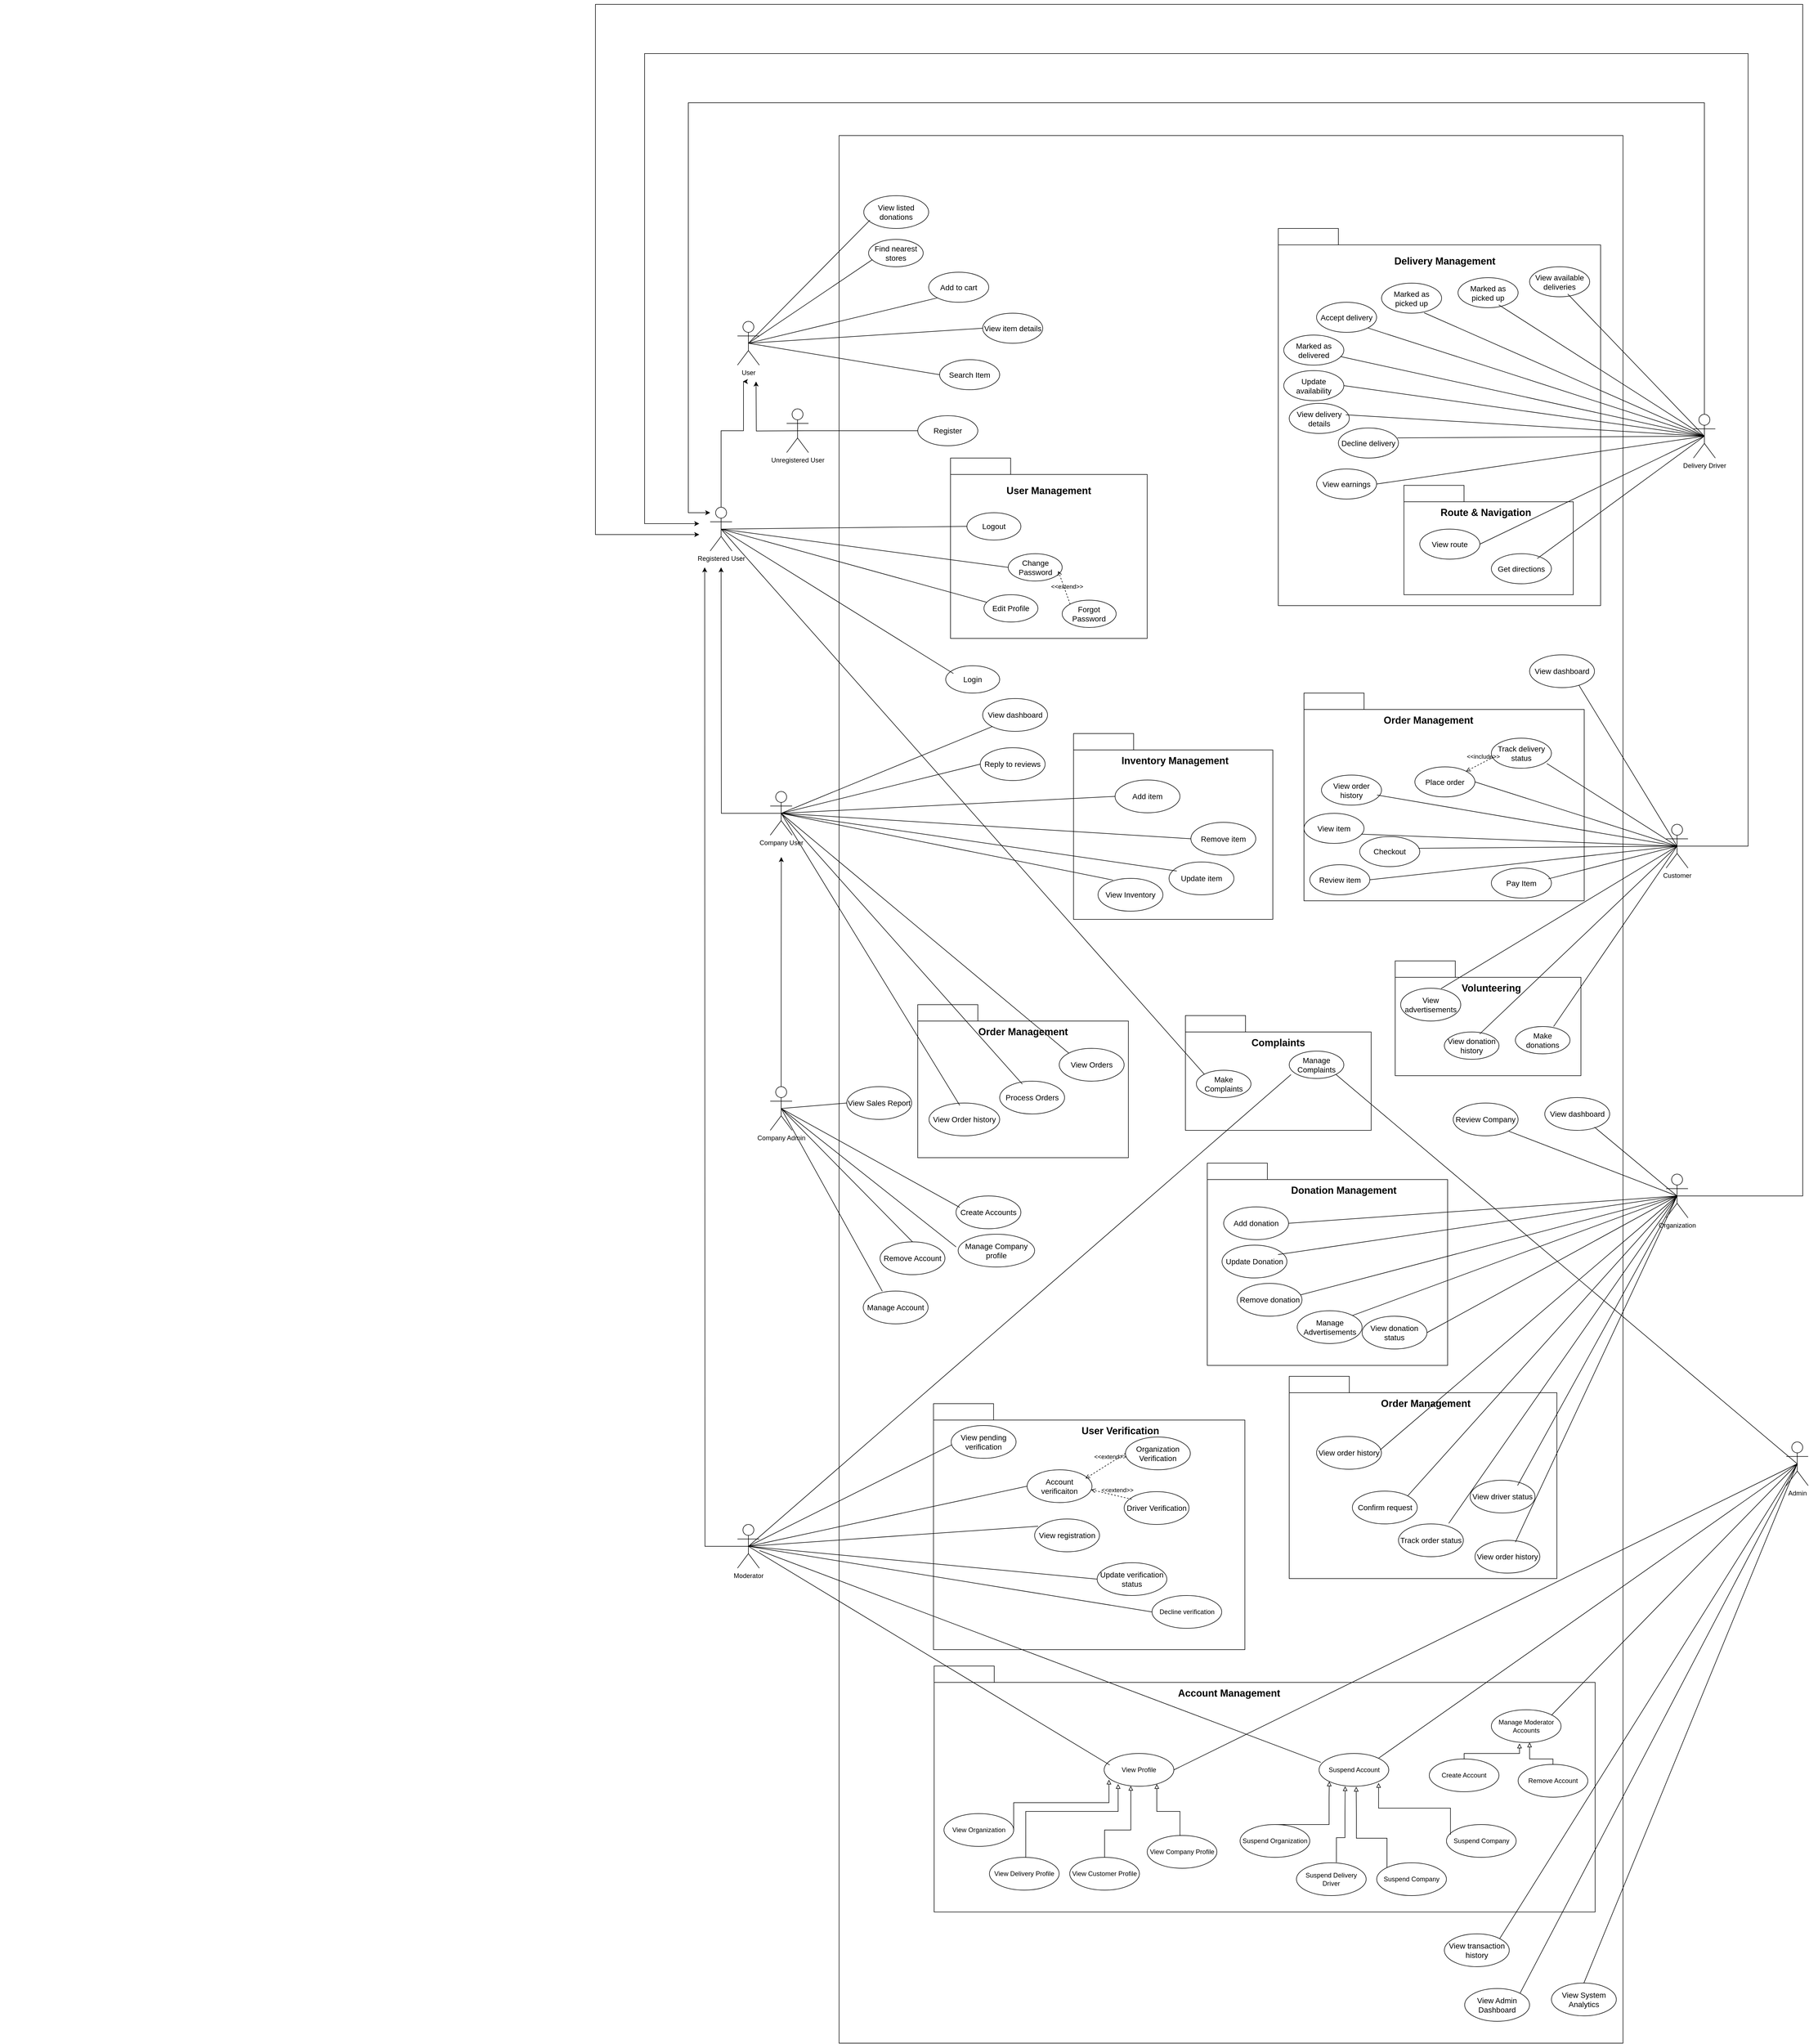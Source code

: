 <mxfile version="24.6.4" type="github">
  <diagram name="Page-1" id="W957vTISUjwVNX3A06Hq">
    <mxGraphModel dx="5387" dy="3763" grid="1" gridSize="10" guides="1" tooltips="1" connect="1" arrows="1" fold="1" page="1" pageScale="1" pageWidth="850" pageHeight="1100" math="0" shadow="0">
      <root>
        <mxCell id="0" />
        <mxCell id="1" parent="0" />
        <mxCell id="hP_oiku2JFVH4g8EmEqV-1" value="" style="rounded=0;whiteSpace=wrap;html=1;" parent="1" vertex="1">
          <mxGeometry x="1006" y="-100" width="1435" height="3490" as="geometry" />
        </mxCell>
        <mxCell id="hP_oiku2JFVH4g8EmEqV-2" value="User" style="shape=umlActor;verticalLabelPosition=bottom;verticalAlign=top;html=1;outlineConnect=0;" parent="1" vertex="1">
          <mxGeometry x="820" y="240" width="40" height="80" as="geometry" />
        </mxCell>
        <mxCell id="hP_oiku2JFVH4g8EmEqV-5" value="&lt;font style=&quot;font-size: 14px;&quot;&gt;Register&lt;/font&gt;" style="ellipse;whiteSpace=wrap;html=1;" parent="1" vertex="1">
          <mxGeometry x="1150" y="412.5" width="110" height="55" as="geometry" />
        </mxCell>
        <mxCell id="hP_oiku2JFVH4g8EmEqV-7" style="edgeStyle=orthogonalEdgeStyle;rounded=0;orthogonalLoop=1;jettySize=auto;html=1;exitX=0.5;exitY=0.5;exitDx=0;exitDy=0;exitPerimeter=0;" parent="1" edge="1">
          <mxGeometry relative="1" as="geometry">
            <mxPoint x="854" y="350" as="targetPoint" />
            <mxPoint x="944" y="440" as="sourcePoint" />
          </mxGeometry>
        </mxCell>
        <mxCell id="hP_oiku2JFVH4g8EmEqV-6" value="Unregistered User&lt;div&gt;&lt;br&gt;&lt;/div&gt;" style="shape=umlActor;verticalLabelPosition=bottom;verticalAlign=top;html=1;outlineConnect=0;" parent="1" vertex="1">
          <mxGeometry x="910" y="400" width="40" height="80" as="geometry" />
        </mxCell>
        <mxCell id="hP_oiku2JFVH4g8EmEqV-8" value="" style="endArrow=none;html=1;rounded=0;entryX=0;entryY=0.5;entryDx=0;entryDy=0;exitX=0.5;exitY=0.5;exitDx=0;exitDy=0;exitPerimeter=0;" parent="1" source="hP_oiku2JFVH4g8EmEqV-6" target="hP_oiku2JFVH4g8EmEqV-5" edge="1">
          <mxGeometry width="50" height="50" relative="1" as="geometry">
            <mxPoint x="1550" y="360" as="sourcePoint" />
            <mxPoint x="1710" y="502" as="targetPoint" />
          </mxGeometry>
        </mxCell>
        <mxCell id="hP_oiku2JFVH4g8EmEqV-10" value="&lt;font style=&quot;font-size: 14px;&quot;&gt;View item details&lt;/font&gt;" style="ellipse;whiteSpace=wrap;html=1;" parent="1" vertex="1">
          <mxGeometry x="1268.82" y="225" width="110" height="55" as="geometry" />
        </mxCell>
        <mxCell id="hP_oiku2JFVH4g8EmEqV-11" value="&lt;font style=&quot;font-size: 14px;&quot;&gt;Search Item&lt;/font&gt;" style="ellipse;whiteSpace=wrap;html=1;" parent="1" vertex="1">
          <mxGeometry x="1190" y="310" width="110" height="55" as="geometry" />
        </mxCell>
        <mxCell id="hP_oiku2JFVH4g8EmEqV-14" value="&lt;font style=&quot;font-size: 14px;&quot;&gt;Add to cart&lt;/font&gt;" style="ellipse;whiteSpace=wrap;html=1;" parent="1" vertex="1">
          <mxGeometry x="1170" y="150" width="110" height="55" as="geometry" />
        </mxCell>
        <mxCell id="hP_oiku2JFVH4g8EmEqV-18" value="" style="endArrow=none;html=1;rounded=0;entryX=0;entryY=0.5;entryDx=0;entryDy=0;exitX=0.5;exitY=0.5;exitDx=0;exitDy=0;exitPerimeter=0;" parent="1" source="hP_oiku2JFVH4g8EmEqV-2" target="hP_oiku2JFVH4g8EmEqV-11" edge="1">
          <mxGeometry width="50" height="50" relative="1" as="geometry">
            <mxPoint x="850" y="290" as="sourcePoint" />
            <mxPoint x="1340" y="278" as="targetPoint" />
          </mxGeometry>
        </mxCell>
        <mxCell id="hP_oiku2JFVH4g8EmEqV-19" value="" style="endArrow=none;html=1;rounded=0;entryX=0;entryY=0.5;entryDx=0;entryDy=0;exitX=0.5;exitY=0.5;exitDx=0;exitDy=0;exitPerimeter=0;" parent="1" source="hP_oiku2JFVH4g8EmEqV-2" target="hP_oiku2JFVH4g8EmEqV-10" edge="1">
          <mxGeometry width="50" height="50" relative="1" as="geometry">
            <mxPoint x="850" y="290" as="sourcePoint" />
            <mxPoint x="1350" y="198" as="targetPoint" />
          </mxGeometry>
        </mxCell>
        <mxCell id="hP_oiku2JFVH4g8EmEqV-21" value="" style="endArrow=none;html=1;rounded=0;entryX=0;entryY=1;entryDx=0;entryDy=0;exitX=0.5;exitY=0.5;exitDx=0;exitDy=0;exitPerimeter=0;" parent="1" source="hP_oiku2JFVH4g8EmEqV-2" target="hP_oiku2JFVH4g8EmEqV-14" edge="1">
          <mxGeometry width="50" height="50" relative="1" as="geometry">
            <mxPoint x="850" y="290" as="sourcePoint" />
            <mxPoint x="1269" y="45" as="targetPoint" />
          </mxGeometry>
        </mxCell>
        <mxCell id="hP_oiku2JFVH4g8EmEqV-56" style="edgeStyle=orthogonalEdgeStyle;rounded=0;orthogonalLoop=1;jettySize=auto;html=1;exitX=0.5;exitY=0;exitDx=0;exitDy=0;exitPerimeter=0;" parent="1" source="hP_oiku2JFVH4g8EmEqV-23" edge="1">
          <mxGeometry relative="1" as="geometry">
            <mxPoint x="830" y="350" as="targetPoint" />
            <Array as="points">
              <mxPoint x="790" y="440" />
              <mxPoint x="831" y="440" />
              <mxPoint x="831" y="350" />
            </Array>
          </mxGeometry>
        </mxCell>
        <mxCell id="hP_oiku2JFVH4g8EmEqV-23" value="&lt;div&gt;Registered User&lt;/div&gt;" style="shape=umlActor;verticalLabelPosition=bottom;verticalAlign=top;html=1;outlineConnect=0;" parent="1" vertex="1">
          <mxGeometry x="770" y="580" width="40" height="80" as="geometry" />
        </mxCell>
        <mxCell id="hP_oiku2JFVH4g8EmEqV-31" value="" style="shape=folder;fontStyle=1;tabWidth=110;tabHeight=30;tabPosition=left;html=1;boundedLbl=1;labelInHeader=1;container=0;collapsible=0;whiteSpace=wrap;" parent="1" vertex="1">
          <mxGeometry x="1210" y="490" width="360" height="330" as="geometry" />
        </mxCell>
        <mxCell id="hP_oiku2JFVH4g8EmEqV-38" value="" style="endArrow=none;html=1;rounded=0;entryX=0;entryY=0.5;entryDx=0;entryDy=0;exitX=0.5;exitY=0.5;exitDx=0;exitDy=0;exitPerimeter=0;" parent="1" source="hP_oiku2JFVH4g8EmEqV-23" target="hP_oiku2JFVH4g8EmEqV-33" edge="1">
          <mxGeometry width="50" height="50" relative="1" as="geometry">
            <mxPoint x="800" y="580" as="sourcePoint" />
            <mxPoint x="1220" y="648" as="targetPoint" />
          </mxGeometry>
        </mxCell>
        <mxCell id="hP_oiku2JFVH4g8EmEqV-39" value="" style="endArrow=none;html=1;rounded=0;entryX=0;entryY=0.5;entryDx=0;entryDy=0;exitX=0.5;exitY=0.5;exitDx=0;exitDy=0;exitPerimeter=0;" parent="1" source="hP_oiku2JFVH4g8EmEqV-23" target="hP_oiku2JFVH4g8EmEqV-34" edge="1">
          <mxGeometry width="50" height="50" relative="1" as="geometry">
            <mxPoint x="800" y="690" as="sourcePoint" />
            <mxPoint x="1292" y="705" as="targetPoint" />
          </mxGeometry>
        </mxCell>
        <mxCell id="hP_oiku2JFVH4g8EmEqV-40" value="" style="endArrow=none;html=1;rounded=0;entryX=0.101;entryY=0.305;entryDx=0;entryDy=0;exitX=0.5;exitY=0.5;exitDx=0;exitDy=0;exitPerimeter=0;entryPerimeter=0;" parent="1" source="hP_oiku2JFVH4g8EmEqV-23" target="hP_oiku2JFVH4g8EmEqV-35" edge="1">
          <mxGeometry width="50" height="50" relative="1" as="geometry">
            <mxPoint x="750" y="667.55" as="sourcePoint" />
            <mxPoint x="1350" y="764.55" as="targetPoint" />
          </mxGeometry>
        </mxCell>
        <mxCell id="hP_oiku2JFVH4g8EmEqV-65" value="" style="shape=folder;fontStyle=1;tabWidth=110;tabHeight=30;tabPosition=left;html=1;boundedLbl=1;labelInHeader=1;container=0;collapsible=0;whiteSpace=wrap;" parent="1" vertex="1">
          <mxGeometry x="2024" y="1410" width="340" height="210" as="geometry" />
        </mxCell>
        <mxCell id="hP_oiku2JFVH4g8EmEqV-43" value="&lt;font style=&quot;font-size: 14px;&quot;&gt;View advertisements&lt;/font&gt;" style="ellipse;whiteSpace=wrap;html=1;" parent="1" vertex="1">
          <mxGeometry x="2034" y="1460" width="110" height="60" as="geometry" />
        </mxCell>
        <mxCell id="hP_oiku2JFVH4g8EmEqV-45" value="&lt;font style=&quot;font-size: 14px;&quot;&gt;Make donations&lt;/font&gt;" style="ellipse;whiteSpace=wrap;html=1;" parent="1" vertex="1">
          <mxGeometry x="2244" y="1530" width="100" height="50" as="geometry" />
        </mxCell>
        <mxCell id="hP_oiku2JFVH4g8EmEqV-32" value="&lt;b style=&quot;font-size: 18px;&quot;&gt;User Management&lt;/b&gt;" style="html=1;strokeColor=none;resizeWidth=1;resizeHeight=1;fillColor=none;part=1;connectable=0;allowArrows=0;deletable=0;whiteSpace=wrap;" parent="1" vertex="1">
          <mxGeometry x="1140" y="520" width="500" as="geometry">
            <mxPoint y="30" as="offset" />
          </mxGeometry>
        </mxCell>
        <mxCell id="hP_oiku2JFVH4g8EmEqV-33" value="&lt;font style=&quot;font-size: 14px;&quot;&gt;Logout&lt;/font&gt;" style="ellipse;whiteSpace=wrap;html=1;" parent="1" vertex="1">
          <mxGeometry x="1240.004" y="590" width="98.814" height="50" as="geometry" />
        </mxCell>
        <mxCell id="hP_oiku2JFVH4g8EmEqV-34" value="&lt;font style=&quot;font-size: 14px;&quot;&gt;Change Password&lt;/font&gt;" style="ellipse;whiteSpace=wrap;html=1;" parent="1" vertex="1">
          <mxGeometry x="1315.591" y="664.998" width="98.814" height="50" as="geometry" />
        </mxCell>
        <mxCell id="hP_oiku2JFVH4g8EmEqV-35" value="&lt;font style=&quot;font-size: 14px;&quot;&gt;Edit Profile&lt;/font&gt;" style="ellipse;whiteSpace=wrap;html=1;" parent="1" vertex="1">
          <mxGeometry x="1271.184" y="739.998" width="98.814" height="50" as="geometry" />
        </mxCell>
        <mxCell id="hP_oiku2JFVH4g8EmEqV-36" value="&lt;font style=&quot;font-size: 14px;&quot;&gt;Forgot Password&lt;/font&gt;" style="ellipse;whiteSpace=wrap;html=1;" parent="1" vertex="1">
          <mxGeometry x="1414.406" y="749.995" width="98.814" height="50" as="geometry" />
        </mxCell>
        <mxCell id="hP_oiku2JFVH4g8EmEqV-37" value="&amp;lt;&amp;lt;extend&amp;gt;&amp;gt;" style="html=1;verticalAlign=bottom;labelBackgroundColor=none;endArrow=open;endFill=0;dashed=1;rounded=0;exitX=0;exitY=0;exitDx=0;exitDy=0;entryX=0.927;entryY=0.634;entryDx=0;entryDy=0;entryPerimeter=0;" parent="1" source="hP_oiku2JFVH4g8EmEqV-36" target="hP_oiku2JFVH4g8EmEqV-34" edge="1">
          <mxGeometry x="-0.264" y="-2" width="160" relative="1" as="geometry">
            <mxPoint x="2030" y="680" as="sourcePoint" />
            <mxPoint x="1830" y="410" as="targetPoint" />
            <mxPoint as="offset" />
          </mxGeometry>
        </mxCell>
        <mxCell id="hP_oiku2JFVH4g8EmEqV-54" value="&lt;font style=&quot;font-size: 14px;&quot;&gt;Login&lt;/font&gt;" style="ellipse;whiteSpace=wrap;html=1;" parent="1" vertex="1">
          <mxGeometry x="1201.184" y="869.998" width="98.814" height="50" as="geometry" />
        </mxCell>
        <mxCell id="hP_oiku2JFVH4g8EmEqV-55" value="" style="endArrow=none;html=1;rounded=0;entryX=0.143;entryY=0.285;entryDx=0;entryDy=0;exitX=0.5;exitY=0.5;exitDx=0;exitDy=0;exitPerimeter=0;entryPerimeter=0;" parent="1" source="hP_oiku2JFVH4g8EmEqV-23" target="hP_oiku2JFVH4g8EmEqV-54" edge="1">
          <mxGeometry width="50" height="50" relative="1" as="geometry">
            <mxPoint x="738" y="703" as="sourcePoint" />
            <mxPoint x="1240" y="890" as="targetPoint" />
          </mxGeometry>
        </mxCell>
        <mxCell id="hP_oiku2JFVH4g8EmEqV-59" style="edgeStyle=orthogonalEdgeStyle;rounded=0;orthogonalLoop=1;jettySize=auto;html=1;exitX=0.5;exitY=0.5;exitDx=0;exitDy=0;exitPerimeter=0;" parent="1" source="hP_oiku2JFVH4g8EmEqV-57" edge="1">
          <mxGeometry relative="1" as="geometry">
            <mxPoint x="790" y="690" as="targetPoint" />
          </mxGeometry>
        </mxCell>
        <mxCell id="hP_oiku2JFVH4g8EmEqV-57" value="Company User" style="shape=umlActor;verticalLabelPosition=bottom;verticalAlign=top;html=1;outlineConnect=0;" parent="1" vertex="1">
          <mxGeometry x="880" y="1100" width="40" height="80" as="geometry" />
        </mxCell>
        <mxCell id="hP_oiku2JFVH4g8EmEqV-61" value="&lt;font style=&quot;font-size: 14px;&quot;&gt;Find nearest stores&lt;/font&gt;" style="ellipse;whiteSpace=wrap;html=1;" parent="1" vertex="1">
          <mxGeometry x="1060" y="90" width="100" height="50" as="geometry" />
        </mxCell>
        <mxCell id="hP_oiku2JFVH4g8EmEqV-62" value="" style="endArrow=none;html=1;rounded=0;entryX=0.069;entryY=0.742;entryDx=0;entryDy=0;exitX=0.5;exitY=0.5;exitDx=0;exitDy=0;exitPerimeter=0;entryPerimeter=0;" parent="1" source="hP_oiku2JFVH4g8EmEqV-2" target="hP_oiku2JFVH4g8EmEqV-61" edge="1">
          <mxGeometry width="50" height="50" relative="1" as="geometry">
            <mxPoint x="616" y="286" as="sourcePoint" />
            <mxPoint x="920" y="-11" as="targetPoint" />
          </mxGeometry>
        </mxCell>
        <mxCell id="hP_oiku2JFVH4g8EmEqV-63" value="&lt;span style=&quot;font-size: 14px;&quot;&gt;View donation history&lt;/span&gt;" style="ellipse;whiteSpace=wrap;html=1;" parent="1" vertex="1">
          <mxGeometry x="2114" y="1540" width="100" height="50" as="geometry" />
        </mxCell>
        <mxCell id="hP_oiku2JFVH4g8EmEqV-66" value="&lt;b style=&quot;font-size: 18px;&quot;&gt;Volunteering&lt;/b&gt;" style="html=1;strokeColor=none;resizeWidth=1;resizeHeight=1;fillColor=none;part=1;connectable=0;allowArrows=0;deletable=0;whiteSpace=wrap;" parent="1" vertex="1">
          <mxGeometry x="1950" y="1430" width="500" as="geometry">
            <mxPoint y="30" as="offset" />
          </mxGeometry>
        </mxCell>
        <mxCell id="hP_oiku2JFVH4g8EmEqV-69" value="&lt;span style=&quot;font-size: 14px;&quot;&gt;View dashboard&lt;/span&gt;" style="ellipse;whiteSpace=wrap;html=1;" parent="1" vertex="1">
          <mxGeometry x="2270" y="850" width="118.82" height="60" as="geometry" />
        </mxCell>
        <mxCell id="UoAtE5hLvrj7Z2X36dJA-100" style="edgeStyle=orthogonalEdgeStyle;rounded=0;orthogonalLoop=1;jettySize=auto;html=1;exitX=0.5;exitY=0.5;exitDx=0;exitDy=0;exitPerimeter=0;" edge="1" parent="1" source="hP_oiku2JFVH4g8EmEqV-70">
          <mxGeometry relative="1" as="geometry">
            <mxPoint x="750" y="610" as="targetPoint" />
            <Array as="points">
              <mxPoint x="2670" y="1200" />
              <mxPoint x="2670" y="-250" />
              <mxPoint x="650" y="-250" />
              <mxPoint x="650" y="610" />
              <mxPoint x="730" y="610" />
            </Array>
          </mxGeometry>
        </mxCell>
        <mxCell id="hP_oiku2JFVH4g8EmEqV-70" value="Customer" style="shape=umlActor;verticalLabelPosition=bottom;verticalAlign=top;html=1;outlineConnect=0;" parent="1" vertex="1">
          <mxGeometry x="2520" y="1160" width="40" height="80" as="geometry" />
        </mxCell>
        <mxCell id="hP_oiku2JFVH4g8EmEqV-72" value="" style="shape=folder;fontStyle=1;tabWidth=110;tabHeight=30;tabPosition=left;html=1;boundedLbl=1;labelInHeader=1;container=0;collapsible=0;whiteSpace=wrap;" parent="1" vertex="1">
          <mxGeometry x="1857" y="920" width="513" height="380" as="geometry" />
        </mxCell>
        <mxCell id="hP_oiku2JFVH4g8EmEqV-9" value="&lt;font style=&quot;font-size: 14px;&quot;&gt;View order history&lt;/font&gt;" style="ellipse;whiteSpace=wrap;html=1;" parent="1" vertex="1">
          <mxGeometry x="1889" y="1070" width="110" height="55" as="geometry" />
        </mxCell>
        <mxCell id="hP_oiku2JFVH4g8EmEqV-15" value="&lt;font style=&quot;font-size: 14px;&quot;&gt;Checkout&lt;/font&gt;" style="ellipse;whiteSpace=wrap;html=1;" parent="1" vertex="1">
          <mxGeometry x="1959" y="1182.5" width="110" height="55" as="geometry" />
        </mxCell>
        <mxCell id="hP_oiku2JFVH4g8EmEqV-12" value="&lt;font style=&quot;font-size: 14px;&quot;&gt;Place order&lt;/font&gt;" style="ellipse;whiteSpace=wrap;html=1;" parent="1" vertex="1">
          <mxGeometry x="2060" y="1055" width="110" height="55" as="geometry" />
        </mxCell>
        <mxCell id="hP_oiku2JFVH4g8EmEqV-41" value="&lt;font style=&quot;font-size: 14px;&quot;&gt;Review item&lt;/font&gt;" style="ellipse;whiteSpace=wrap;html=1;" parent="1" vertex="1">
          <mxGeometry x="1867.64" y="1234" width="110" height="55" as="geometry" />
        </mxCell>
        <mxCell id="hP_oiku2JFVH4g8EmEqV-74" value="&lt;font style=&quot;font-size: 14px;&quot;&gt;View item&lt;/font&gt;" style="ellipse;whiteSpace=wrap;html=1;" parent="1" vertex="1">
          <mxGeometry x="1857" y="1140" width="110" height="55" as="geometry" />
        </mxCell>
        <mxCell id="hP_oiku2JFVH4g8EmEqV-73" value="&lt;b style=&quot;font-size: 18px;&quot;&gt;Order Management&lt;/b&gt;" style="html=1;strokeColor=none;resizeWidth=1;resizeHeight=1;fillColor=none;part=1;connectable=0;allowArrows=0;deletable=0;whiteSpace=wrap;" parent="1" vertex="1">
          <mxGeometry x="1835" y="940" width="500" as="geometry">
            <mxPoint y="30" as="offset" />
          </mxGeometry>
        </mxCell>
        <mxCell id="hP_oiku2JFVH4g8EmEqV-75" value="&lt;span style=&quot;font-size: 14px;&quot;&gt;View listed donations&lt;/span&gt;" style="ellipse;whiteSpace=wrap;html=1;" parent="1" vertex="1">
          <mxGeometry x="1051.18" y="10" width="118.82" height="60" as="geometry" />
        </mxCell>
        <mxCell id="hP_oiku2JFVH4g8EmEqV-76" value="" style="endArrow=none;html=1;rounded=0;entryX=0.095;entryY=0.747;entryDx=0;entryDy=0;exitX=0.5;exitY=0.5;exitDx=0;exitDy=0;exitPerimeter=0;entryPerimeter=0;" parent="1" source="hP_oiku2JFVH4g8EmEqV-2" target="hP_oiku2JFVH4g8EmEqV-75" edge="1">
          <mxGeometry width="50" height="50" relative="1" as="geometry">
            <mxPoint x="693" y="183" as="sourcePoint" />
            <mxPoint x="920" y="30" as="targetPoint" />
          </mxGeometry>
        </mxCell>
        <mxCell id="hP_oiku2JFVH4g8EmEqV-77" value="" style="endArrow=none;html=1;rounded=0;entryX=0.5;entryY=0.5;entryDx=0;entryDy=0;exitX=0.926;exitY=0.664;exitDx=0;exitDy=0;exitPerimeter=0;entryPerimeter=0;" parent="1" source="hP_oiku2JFVH4g8EmEqV-9" target="hP_oiku2JFVH4g8EmEqV-70" edge="1">
          <mxGeometry width="50" height="50" relative="1" as="geometry">
            <mxPoint x="1630" y="1230" as="sourcePoint" />
            <mxPoint x="2055" y="1494" as="targetPoint" />
          </mxGeometry>
        </mxCell>
        <mxCell id="hP_oiku2JFVH4g8EmEqV-78" value="" style="endArrow=none;html=1;rounded=0;exitX=0.956;exitY=0.694;exitDx=0;exitDy=0;exitPerimeter=0;entryX=0.5;entryY=0.5;entryDx=0;entryDy=0;entryPerimeter=0;" parent="1" source="hP_oiku2JFVH4g8EmEqV-74" target="hP_oiku2JFVH4g8EmEqV-70" edge="1">
          <mxGeometry width="50" height="50" relative="1" as="geometry">
            <mxPoint x="2160" y="1124.5" as="sourcePoint" />
            <mxPoint x="2459" y="1237.5" as="targetPoint" />
          </mxGeometry>
        </mxCell>
        <mxCell id="hP_oiku2JFVH4g8EmEqV-79" value="" style="endArrow=none;html=1;rounded=0;exitX=1;exitY=0.5;exitDx=0;exitDy=0;entryX=0.5;entryY=0.5;entryDx=0;entryDy=0;entryPerimeter=0;" parent="1" source="hP_oiku2JFVH4g8EmEqV-12" target="hP_oiku2JFVH4g8EmEqV-70" edge="1">
          <mxGeometry width="50" height="50" relative="1" as="geometry">
            <mxPoint x="2050" y="1150" as="sourcePoint" />
            <mxPoint x="2490" y="1233" as="targetPoint" />
          </mxGeometry>
        </mxCell>
        <mxCell id="hP_oiku2JFVH4g8EmEqV-80" value="" style="endArrow=none;html=1;rounded=0;exitX=0.979;exitY=0.391;exitDx=0;exitDy=0;entryX=0.5;entryY=0.5;entryDx=0;entryDy=0;entryPerimeter=0;exitPerimeter=0;" parent="1" source="hP_oiku2JFVH4g8EmEqV-15" target="hP_oiku2JFVH4g8EmEqV-70" edge="1">
          <mxGeometry width="50" height="50" relative="1" as="geometry">
            <mxPoint x="1980" y="1182.5" as="sourcePoint" />
            <mxPoint x="2531" y="1244.5" as="targetPoint" />
          </mxGeometry>
        </mxCell>
        <mxCell id="hP_oiku2JFVH4g8EmEqV-81" value="" style="endArrow=none;html=1;rounded=0;exitX=1;exitY=0.5;exitDx=0;exitDy=0;entryX=0.5;entryY=0.5;entryDx=0;entryDy=0;entryPerimeter=0;" parent="1" source="hP_oiku2JFVH4g8EmEqV-41" target="hP_oiku2JFVH4g8EmEqV-70" edge="1">
          <mxGeometry width="50" height="50" relative="1" as="geometry">
            <mxPoint x="2030" y="1344" as="sourcePoint" />
            <mxPoint x="2503" y="1340" as="targetPoint" />
          </mxGeometry>
        </mxCell>
        <mxCell id="hP_oiku2JFVH4g8EmEqV-82" value="" style="endArrow=none;html=1;rounded=0;entryX=0.5;entryY=0.5;entryDx=0;entryDy=0;exitX=0.674;exitY=0.01;exitDx=0;exitDy=0;exitPerimeter=0;entryPerimeter=0;" parent="1" source="hP_oiku2JFVH4g8EmEqV-43" target="hP_oiku2JFVH4g8EmEqV-70" edge="1">
          <mxGeometry width="50" height="50" relative="1" as="geometry">
            <mxPoint x="2069" y="1360" as="sourcePoint" />
            <mxPoint x="2368" y="1473" as="targetPoint" />
          </mxGeometry>
        </mxCell>
        <mxCell id="hP_oiku2JFVH4g8EmEqV-83" value="" style="endArrow=none;html=1;rounded=0;entryX=0.5;entryY=0.5;entryDx=0;entryDy=0;exitX=0.648;exitY=0.071;exitDx=0;exitDy=0;exitPerimeter=0;entryPerimeter=0;" parent="1" source="hP_oiku2JFVH4g8EmEqV-63" target="hP_oiku2JFVH4g8EmEqV-70" edge="1">
          <mxGeometry width="50" height="50" relative="1" as="geometry">
            <mxPoint x="2034" y="1471" as="sourcePoint" />
            <mxPoint x="2550" y="1210" as="targetPoint" />
          </mxGeometry>
        </mxCell>
        <mxCell id="hP_oiku2JFVH4g8EmEqV-84" value="" style="endArrow=none;html=1;rounded=0;entryX=0.5;entryY=0.5;entryDx=0;entryDy=0;exitX=0.7;exitY=0;exitDx=0;exitDy=0;exitPerimeter=0;entryPerimeter=0;" parent="1" source="hP_oiku2JFVH4g8EmEqV-45" target="hP_oiku2JFVH4g8EmEqV-70" edge="1">
          <mxGeometry width="50" height="50" relative="1" as="geometry">
            <mxPoint x="2210" y="1590" as="sourcePoint" />
            <mxPoint x="2655" y="1246" as="targetPoint" />
          </mxGeometry>
        </mxCell>
        <mxCell id="hP_oiku2JFVH4g8EmEqV-85" value="" style="endArrow=none;html=1;rounded=0;entryX=0.5;entryY=0.5;entryDx=0;entryDy=0;exitX=0.761;exitY=0.931;exitDx=0;exitDy=0;entryPerimeter=0;exitPerimeter=0;" parent="1" source="hP_oiku2JFVH4g8EmEqV-69" target="hP_oiku2JFVH4g8EmEqV-70" edge="1">
          <mxGeometry width="50" height="50" relative="1" as="geometry">
            <mxPoint x="2240" y="1046" as="sourcePoint" />
            <mxPoint x="2539" y="1159" as="targetPoint" />
          </mxGeometry>
        </mxCell>
        <mxCell id="hP_oiku2JFVH4g8EmEqV-87" value="" style="shape=folder;fontStyle=1;tabWidth=110;tabHeight=30;tabPosition=left;html=1;boundedLbl=1;labelInHeader=1;container=0;collapsible=0;whiteSpace=wrap;" parent="1" vertex="1">
          <mxGeometry x="1435.18" y="994" width="364.82" height="340" as="geometry" />
        </mxCell>
        <mxCell id="hP_oiku2JFVH4g8EmEqV-88" value="&lt;b style=&quot;font-size: 18px;&quot;&gt;Inventory Management&lt;/b&gt;" style="html=1;strokeColor=none;resizeWidth=1;resizeHeight=1;fillColor=none;part=1;connectable=0;allowArrows=0;deletable=0;whiteSpace=wrap;" parent="1" vertex="1">
          <mxGeometry x="1371.18" y="1014" width="500" as="geometry">
            <mxPoint y="30" as="offset" />
          </mxGeometry>
        </mxCell>
        <mxCell id="hP_oiku2JFVH4g8EmEqV-60" value="&lt;span style=&quot;font-size: 14px;&quot;&gt;Add item&lt;/span&gt;" style="ellipse;whiteSpace=wrap;html=1;" parent="1" vertex="1">
          <mxGeometry x="1511.18" y="1079" width="118.82" height="60" as="geometry" />
        </mxCell>
        <mxCell id="hP_oiku2JFVH4g8EmEqV-67" value="&lt;span style=&quot;font-size: 14px;&quot;&gt;Remove item&lt;/span&gt;" style="ellipse;whiteSpace=wrap;html=1;" parent="1" vertex="1">
          <mxGeometry x="1650" y="1156.5" width="118.82" height="60" as="geometry" />
        </mxCell>
        <mxCell id="hP_oiku2JFVH4g8EmEqV-68" value="&lt;span style=&quot;font-size: 14px;&quot;&gt;Update item&lt;/span&gt;" style="ellipse;whiteSpace=wrap;html=1;" parent="1" vertex="1">
          <mxGeometry x="1610" y="1229" width="118.82" height="60" as="geometry" />
        </mxCell>
        <mxCell id="hP_oiku2JFVH4g8EmEqV-89" value="&lt;span style=&quot;font-size: 14px;&quot;&gt;View dashboard&lt;/span&gt;" style="ellipse;whiteSpace=wrap;html=1;" parent="1" vertex="1">
          <mxGeometry x="1268.82" y="930" width="118.82" height="60" as="geometry" />
        </mxCell>
        <mxCell id="hP_oiku2JFVH4g8EmEqV-90" value="&lt;span style=&quot;font-size: 14px;&quot;&gt;View Inventory&lt;/span&gt;" style="ellipse;whiteSpace=wrap;html=1;" parent="1" vertex="1">
          <mxGeometry x="1480" y="1259" width="118.82" height="60" as="geometry" />
        </mxCell>
        <mxCell id="hP_oiku2JFVH4g8EmEqV-92" value="" style="shape=folder;fontStyle=1;tabWidth=110;tabHeight=30;tabPosition=left;html=1;boundedLbl=1;labelInHeader=1;container=0;collapsible=0;whiteSpace=wrap;" parent="1" vertex="1">
          <mxGeometry x="1150" y="1490" width="385.59" height="280" as="geometry" />
        </mxCell>
        <mxCell id="hP_oiku2JFVH4g8EmEqV-93" value="&lt;b style=&quot;font-size: 18px;&quot;&gt;Order Management&lt;/b&gt;" style="html=1;strokeColor=none;resizeWidth=1;resizeHeight=1;fillColor=none;part=1;connectable=0;allowArrows=0;deletable=0;whiteSpace=wrap;" parent="1" vertex="1">
          <mxGeometry x="1092.8" y="1510" width="500" as="geometry">
            <mxPoint y="30" as="offset" />
          </mxGeometry>
        </mxCell>
        <mxCell id="hP_oiku2JFVH4g8EmEqV-94" value="" style="endArrow=none;html=1;rounded=0;entryX=0;entryY=0.5;entryDx=0;entryDy=0;exitX=0.5;exitY=0.5;exitDx=0;exitDy=0;exitPerimeter=0;" parent="1" source="hP_oiku2JFVH4g8EmEqV-57" target="hP_oiku2JFVH4g8EmEqV-60" edge="1">
          <mxGeometry width="50" height="50" relative="1" as="geometry">
            <mxPoint x="750" y="910" as="sourcePoint" />
            <mxPoint x="1175" y="1174" as="targetPoint" />
          </mxGeometry>
        </mxCell>
        <mxCell id="hP_oiku2JFVH4g8EmEqV-95" value="" style="endArrow=none;html=1;rounded=0;entryX=0;entryY=1;entryDx=0;entryDy=0;exitX=0.5;exitY=0.5;exitDx=0;exitDy=0;exitPerimeter=0;" parent="1" source="hP_oiku2JFVH4g8EmEqV-57" target="hP_oiku2JFVH4g8EmEqV-89" edge="1">
          <mxGeometry width="50" height="50" relative="1" as="geometry">
            <mxPoint x="530" y="1000" as="sourcePoint" />
            <mxPoint x="991" y="1030" as="targetPoint" />
          </mxGeometry>
        </mxCell>
        <mxCell id="hP_oiku2JFVH4g8EmEqV-96" value="" style="endArrow=none;html=1;rounded=0;entryX=0;entryY=0.5;entryDx=0;entryDy=0;exitX=0.5;exitY=0.5;exitDx=0;exitDy=0;exitPerimeter=0;" parent="1" source="hP_oiku2JFVH4g8EmEqV-57" target="hP_oiku2JFVH4g8EmEqV-67" edge="1">
          <mxGeometry width="50" height="50" relative="1" as="geometry">
            <mxPoint x="860" y="1270" as="sourcePoint" />
            <mxPoint x="1321" y="1300" as="targetPoint" />
          </mxGeometry>
        </mxCell>
        <mxCell id="hP_oiku2JFVH4g8EmEqV-97" value="" style="endArrow=none;html=1;rounded=0;entryX=0.119;entryY=0.275;entryDx=0;entryDy=0;exitX=0.5;exitY=0.5;exitDx=0;exitDy=0;exitPerimeter=0;entryPerimeter=0;" parent="1" source="hP_oiku2JFVH4g8EmEqV-57" target="hP_oiku2JFVH4g8EmEqV-68" edge="1">
          <mxGeometry width="50" height="50" relative="1" as="geometry">
            <mxPoint x="848.82" y="1240" as="sourcePoint" />
            <mxPoint x="1448.82" y="1348" as="targetPoint" />
          </mxGeometry>
        </mxCell>
        <mxCell id="hP_oiku2JFVH4g8EmEqV-98" value="" style="endArrow=none;html=1;rounded=0;entryX=0.231;entryY=0.053;entryDx=0;entryDy=0;exitX=0.5;exitY=0.5;exitDx=0;exitDy=0;exitPerimeter=0;entryPerimeter=0;" parent="1" source="hP_oiku2JFVH4g8EmEqV-57" target="hP_oiku2JFVH4g8EmEqV-90" edge="1">
          <mxGeometry width="50" height="50" relative="1" as="geometry">
            <mxPoint x="680" y="1228" as="sourcePoint" />
            <mxPoint x="1254" y="1395" as="targetPoint" />
          </mxGeometry>
        </mxCell>
        <mxCell id="hP_oiku2JFVH4g8EmEqV-99" value="&lt;span style=&quot;font-size: 14px;&quot;&gt;View Orders&lt;/span&gt;" style="ellipse;whiteSpace=wrap;html=1;" parent="1" vertex="1">
          <mxGeometry x="1409.0" y="1570" width="118.82" height="60" as="geometry" />
        </mxCell>
        <mxCell id="hP_oiku2JFVH4g8EmEqV-100" value="&lt;span style=&quot;font-size: 14px;&quot;&gt;Process Orders&lt;/span&gt;" style="ellipse;whiteSpace=wrap;html=1;" parent="1" vertex="1">
          <mxGeometry x="1300.0" y="1630" width="118.82" height="60" as="geometry" />
        </mxCell>
        <mxCell id="hP_oiku2JFVH4g8EmEqV-102" value="&lt;span style=&quot;font-size: 14px;&quot;&gt;View Order history&lt;/span&gt;" style="ellipse;whiteSpace=wrap;html=1;" parent="1" vertex="1">
          <mxGeometry x="1170.59" y="1670" width="129.41" height="60" as="geometry" />
        </mxCell>
        <mxCell id="hP_oiku2JFVH4g8EmEqV-103" value="" style="endArrow=none;html=1;rounded=0;entryX=0;entryY=0;entryDx=0;entryDy=0;exitX=0.5;exitY=0.5;exitDx=0;exitDy=0;exitPerimeter=0;" parent="1" source="hP_oiku2JFVH4g8EmEqV-57" target="hP_oiku2JFVH4g8EmEqV-99" edge="1">
          <mxGeometry width="50" height="50" relative="1" as="geometry">
            <mxPoint x="701.5" y="1327" as="sourcePoint" />
            <mxPoint x="1158.5" y="1510" as="targetPoint" />
          </mxGeometry>
        </mxCell>
        <mxCell id="hP_oiku2JFVH4g8EmEqV-104" value="" style="endArrow=none;html=1;rounded=0;entryX=0.349;entryY=0.089;entryDx=0;entryDy=0;exitX=0.5;exitY=0.5;exitDx=0;exitDy=0;exitPerimeter=0;entryPerimeter=0;" parent="1" source="hP_oiku2JFVH4g8EmEqV-57" target="hP_oiku2JFVH4g8EmEqV-100" edge="1">
          <mxGeometry width="50" height="50" relative="1" as="geometry">
            <mxPoint x="680" y="1221" as="sourcePoint" />
            <mxPoint x="1212" y="1700" as="targetPoint" />
          </mxGeometry>
        </mxCell>
        <mxCell id="hP_oiku2JFVH4g8EmEqV-105" value="" style="endArrow=none;html=1;rounded=0;entryX=0.435;entryY=0.071;entryDx=0;entryDy=0;exitX=0.5;exitY=0.5;exitDx=0;exitDy=0;exitPerimeter=0;entryPerimeter=0;" parent="1" source="hP_oiku2JFVH4g8EmEqV-57" target="hP_oiku2JFVH4g8EmEqV-102" edge="1">
          <mxGeometry width="50" height="50" relative="1" as="geometry">
            <mxPoint x="450" y="1110" as="sourcePoint" />
            <mxPoint x="941" y="1675" as="targetPoint" />
          </mxGeometry>
        </mxCell>
        <mxCell id="hP_oiku2JFVH4g8EmEqV-112" style="edgeStyle=orthogonalEdgeStyle;rounded=0;orthogonalLoop=1;jettySize=auto;html=1;exitX=0.5;exitY=0;exitDx=0;exitDy=0;exitPerimeter=0;" parent="1" source="hP_oiku2JFVH4g8EmEqV-108" edge="1">
          <mxGeometry relative="1" as="geometry">
            <mxPoint x="900.222" y="1220" as="targetPoint" />
          </mxGeometry>
        </mxCell>
        <mxCell id="hP_oiku2JFVH4g8EmEqV-108" value="Company Admin" style="shape=umlActor;verticalLabelPosition=bottom;verticalAlign=top;html=1;outlineConnect=0;" parent="1" vertex="1">
          <mxGeometry x="880" y="1640" width="40" height="80" as="geometry" />
        </mxCell>
        <mxCell id="hP_oiku2JFVH4g8EmEqV-114" value="" style="html=1;strokeColor=none;resizeWidth=1;resizeHeight=1;fillColor=none;part=1;connectable=0;allowArrows=0;deletable=0;whiteSpace=wrap;" parent="1" vertex="1">
          <mxGeometry x="-530" y="1960" width="500" as="geometry">
            <mxPoint y="30" as="offset" />
          </mxGeometry>
        </mxCell>
        <mxCell id="hP_oiku2JFVH4g8EmEqV-115" value="&lt;span style=&quot;font-size: 14px;&quot;&gt;Create Accounts&lt;/span&gt;" style="ellipse;whiteSpace=wrap;html=1;" parent="1" vertex="1">
          <mxGeometry x="1220" y="1840" width="118.82" height="60" as="geometry" />
        </mxCell>
        <mxCell id="hP_oiku2JFVH4g8EmEqV-116" value="&lt;span style=&quot;font-size: 14px;&quot;&gt;Manage Account&lt;/span&gt;" style="ellipse;whiteSpace=wrap;html=1;" parent="1" vertex="1">
          <mxGeometry x="1050.18" y="2014" width="118.82" height="60" as="geometry" />
        </mxCell>
        <mxCell id="hP_oiku2JFVH4g8EmEqV-117" value="&lt;span style=&quot;font-size: 14px;&quot;&gt;Remove Account&lt;/span&gt;" style="ellipse;whiteSpace=wrap;html=1;" parent="1" vertex="1">
          <mxGeometry x="1081.0" y="1924" width="118.82" height="60" as="geometry" />
        </mxCell>
        <mxCell id="hP_oiku2JFVH4g8EmEqV-118" value="&lt;span style=&quot;font-size: 14px;&quot;&gt;Manage Company profile&lt;/span&gt;" style="ellipse;whiteSpace=wrap;html=1;" parent="1" vertex="1">
          <mxGeometry x="1223.95" y="1910" width="140" height="60" as="geometry" />
        </mxCell>
        <mxCell id="hP_oiku2JFVH4g8EmEqV-119" value="" style="endArrow=none;html=1;rounded=0;entryX=0.058;entryY=0.348;entryDx=0;entryDy=0;exitX=0.5;exitY=0.5;exitDx=0;exitDy=0;exitPerimeter=0;entryPerimeter=0;" parent="1" source="hP_oiku2JFVH4g8EmEqV-108" target="hP_oiku2JFVH4g8EmEqV-115" edge="1">
          <mxGeometry width="50" height="50" relative="1" as="geometry">
            <mxPoint x="490" y="1580" as="sourcePoint" />
            <mxPoint x="981" y="2145" as="targetPoint" />
          </mxGeometry>
        </mxCell>
        <mxCell id="hP_oiku2JFVH4g8EmEqV-120" value="" style="endArrow=none;html=1;rounded=0;entryX=-0.027;entryY=0.388;entryDx=0;entryDy=0;exitX=0.5;exitY=0.5;exitDx=0;exitDy=0;exitPerimeter=0;entryPerimeter=0;" parent="1" source="hP_oiku2JFVH4g8EmEqV-108" target="hP_oiku2JFVH4g8EmEqV-118" edge="1">
          <mxGeometry width="50" height="50" relative="1" as="geometry">
            <mxPoint x="644.18" y="1860" as="sourcePoint" />
            <mxPoint x="1051.18" y="2121" as="targetPoint" />
          </mxGeometry>
        </mxCell>
        <mxCell id="hP_oiku2JFVH4g8EmEqV-121" value="" style="endArrow=none;html=1;rounded=0;entryX=0.5;entryY=0;entryDx=0;entryDy=0;exitX=0.5;exitY=0.5;exitDx=0;exitDy=0;exitPerimeter=0;" parent="1" source="hP_oiku2JFVH4g8EmEqV-108" target="hP_oiku2JFVH4g8EmEqV-117" edge="1">
          <mxGeometry width="50" height="50" relative="1" as="geometry">
            <mxPoint x="480" y="1690" as="sourcePoint" />
            <mxPoint x="937" y="2043" as="targetPoint" />
          </mxGeometry>
        </mxCell>
        <mxCell id="hP_oiku2JFVH4g8EmEqV-122" value="" style="endArrow=none;html=1;rounded=0;entryX=0.294;entryY=0.007;entryDx=0;entryDy=0;exitX=0.5;exitY=0.5;exitDx=0;exitDy=0;exitPerimeter=0;entryPerimeter=0;" parent="1" source="hP_oiku2JFVH4g8EmEqV-108" target="hP_oiku2JFVH4g8EmEqV-116" edge="1">
          <mxGeometry width="50" height="50" relative="1" as="geometry">
            <mxPoint x="540" y="1750" as="sourcePoint" />
            <mxPoint x="959" y="2130" as="targetPoint" />
          </mxGeometry>
        </mxCell>
        <mxCell id="hP_oiku2JFVH4g8EmEqV-123" value="&lt;span style=&quot;font-size: 14px;&quot;&gt;View Sales Report&lt;/span&gt;" style="ellipse;whiteSpace=wrap;html=1;" parent="1" vertex="1">
          <mxGeometry x="1020.0" y="1640" width="118.82" height="60" as="geometry" />
        </mxCell>
        <mxCell id="hP_oiku2JFVH4g8EmEqV-124" value="" style="endArrow=none;html=1;rounded=0;entryX=0;entryY=0.5;entryDx=0;entryDy=0;exitX=0.5;exitY=0.5;exitDx=0;exitDy=0;exitPerimeter=0;" parent="1" source="hP_oiku2JFVH4g8EmEqV-108" target="hP_oiku2JFVH4g8EmEqV-123" edge="1">
          <mxGeometry width="50" height="50" relative="1" as="geometry">
            <mxPoint x="910" y="1690" as="sourcePoint" />
            <mxPoint x="1175" y="2020" as="targetPoint" />
          </mxGeometry>
        </mxCell>
        <mxCell id="UoAtE5hLvrj7Z2X36dJA-99" style="edgeStyle=orthogonalEdgeStyle;rounded=0;orthogonalLoop=1;jettySize=auto;html=1;exitX=0.5;exitY=0.5;exitDx=0;exitDy=0;exitPerimeter=0;" edge="1" parent="1" source="hP_oiku2JFVH4g8EmEqV-125">
          <mxGeometry relative="1" as="geometry">
            <mxPoint x="770" y="590" as="targetPoint" />
            <Array as="points">
              <mxPoint x="2590" y="-160" />
              <mxPoint x="730" y="-160" />
              <mxPoint x="730" y="590" />
              <mxPoint x="770" y="590" />
            </Array>
          </mxGeometry>
        </mxCell>
        <mxCell id="hP_oiku2JFVH4g8EmEqV-125" value="Delivery Driver" style="shape=umlActor;verticalLabelPosition=bottom;verticalAlign=top;html=1;outlineConnect=0;" parent="1" vertex="1">
          <mxGeometry x="2570" y="410" width="40" height="80" as="geometry" />
        </mxCell>
        <mxCell id="hP_oiku2JFVH4g8EmEqV-126" value="" style="shape=folder;fontStyle=1;tabWidth=110;tabHeight=30;tabPosition=left;html=1;boundedLbl=1;labelInHeader=1;container=0;collapsible=0;whiteSpace=wrap;" parent="1" vertex="1">
          <mxGeometry x="1810" y="70" width="590" height="690" as="geometry" />
        </mxCell>
        <mxCell id="hP_oiku2JFVH4g8EmEqV-142" value="" style="shape=folder;fontStyle=1;tabWidth=110;tabHeight=30;tabPosition=left;html=1;boundedLbl=1;labelInHeader=1;container=0;collapsible=0;whiteSpace=wrap;" parent="1" vertex="1">
          <mxGeometry x="2040" y="540" width="310" height="200" as="geometry" />
        </mxCell>
        <mxCell id="hP_oiku2JFVH4g8EmEqV-127" value="&lt;b style=&quot;font-size: 18px;&quot;&gt;Delivery Management&lt;/b&gt;" style="html=1;strokeColor=none;resizeWidth=1;resizeHeight=1;fillColor=none;part=1;connectable=0;allowArrows=0;deletable=0;whiteSpace=wrap;" parent="1" vertex="1">
          <mxGeometry x="1865" y="100" width="500" as="geometry">
            <mxPoint y="30" as="offset" />
          </mxGeometry>
        </mxCell>
        <mxCell id="hP_oiku2JFVH4g8EmEqV-128" value="&lt;font style=&quot;font-size: 14px;&quot;&gt;View available deliveries&lt;/font&gt;" style="ellipse;whiteSpace=wrap;html=1;" parent="1" vertex="1">
          <mxGeometry x="2270" y="140" width="110" height="55" as="geometry" />
        </mxCell>
        <mxCell id="hP_oiku2JFVH4g8EmEqV-129" value="&lt;font style=&quot;font-size: 14px;&quot;&gt;View delivery details&lt;/font&gt;" style="ellipse;whiteSpace=wrap;html=1;" parent="1" vertex="1">
          <mxGeometry x="1830" y="390" width="110" height="55" as="geometry" />
        </mxCell>
        <mxCell id="hP_oiku2JFVH4g8EmEqV-130" value="&lt;font style=&quot;font-size: 14px;&quot;&gt;Decline delivery&lt;/font&gt;" style="ellipse;whiteSpace=wrap;html=1;" parent="1" vertex="1">
          <mxGeometry x="1920" y="435" width="110" height="55" as="geometry" />
        </mxCell>
        <mxCell id="hP_oiku2JFVH4g8EmEqV-131" value="&lt;font style=&quot;font-size: 14px;&quot;&gt;Accept delivery&lt;/font&gt;" style="ellipse;whiteSpace=wrap;html=1;" parent="1" vertex="1">
          <mxGeometry x="1880" y="205" width="110" height="55" as="geometry" />
        </mxCell>
        <mxCell id="hP_oiku2JFVH4g8EmEqV-132" value="&lt;font style=&quot;font-size: 14px;&quot;&gt;Marked as picked up&lt;/font&gt;" style="ellipse;whiteSpace=wrap;html=1;" parent="1" vertex="1">
          <mxGeometry x="2139" y="160" width="110" height="55" as="geometry" />
        </mxCell>
        <mxCell id="hP_oiku2JFVH4g8EmEqV-133" value="&lt;font style=&quot;font-size: 14px;&quot;&gt;Marked as delivered&lt;/font&gt;" style="ellipse;whiteSpace=wrap;html=1;" parent="1" vertex="1">
          <mxGeometry x="1820" y="265" width="110" height="55" as="geometry" />
        </mxCell>
        <mxCell id="hP_oiku2JFVH4g8EmEqV-134" value="&lt;font style=&quot;font-size: 14px;&quot;&gt;Marked as picked up&lt;/font&gt;" style="ellipse;whiteSpace=wrap;html=1;" parent="1" vertex="1">
          <mxGeometry x="1999" y="170" width="110" height="55" as="geometry" />
        </mxCell>
        <mxCell id="hP_oiku2JFVH4g8EmEqV-135" value="&lt;font style=&quot;font-size: 14px;&quot;&gt;Track delivery status&lt;/font&gt;" style="ellipse;whiteSpace=wrap;html=1;" parent="1" vertex="1">
          <mxGeometry x="2200" y="1002.5" width="110" height="55" as="geometry" />
        </mxCell>
        <mxCell id="hP_oiku2JFVH4g8EmEqV-137" value="" style="endArrow=none;html=1;rounded=0;entryX=0.5;entryY=0.5;entryDx=0;entryDy=0;exitX=0.925;exitY=0.845;exitDx=0;exitDy=0;entryPerimeter=0;exitPerimeter=0;" parent="1" source="hP_oiku2JFVH4g8EmEqV-135" target="hP_oiku2JFVH4g8EmEqV-70" edge="1">
          <mxGeometry width="50" height="50" relative="1" as="geometry">
            <mxPoint x="2470" y="820" as="sourcePoint" />
            <mxPoint x="2650" y="1114" as="targetPoint" />
          </mxGeometry>
        </mxCell>
        <mxCell id="hP_oiku2JFVH4g8EmEqV-139" value="&amp;lt;&amp;lt;include&amp;gt;&amp;gt;" style="html=1;verticalAlign=bottom;labelBackgroundColor=none;endArrow=open;endFill=0;dashed=1;rounded=0;exitX=0.035;exitY=0.63;exitDx=0;exitDy=0;entryX=1;entryY=0;entryDx=0;entryDy=0;exitPerimeter=0;" parent="1" source="hP_oiku2JFVH4g8EmEqV-135" target="hP_oiku2JFVH4g8EmEqV-12" edge="1">
          <mxGeometry x="-0.264" y="-2" width="160" relative="1" as="geometry">
            <mxPoint x="1599" y="937" as="sourcePoint" />
            <mxPoint x="1577" y="877" as="targetPoint" />
            <mxPoint as="offset" />
          </mxGeometry>
        </mxCell>
        <mxCell id="hP_oiku2JFVH4g8EmEqV-140" value="&lt;span style=&quot;font-size: 14px;&quot;&gt;Update availability&lt;/span&gt;" style="ellipse;whiteSpace=wrap;html=1;" parent="1" vertex="1">
          <mxGeometry x="1820" y="330" width="110" height="55" as="geometry" />
        </mxCell>
        <mxCell id="hP_oiku2JFVH4g8EmEqV-141" value="&lt;span style=&quot;font-size: 14px;&quot;&gt;View earnings&lt;/span&gt;" style="ellipse;whiteSpace=wrap;html=1;" parent="1" vertex="1">
          <mxGeometry x="1880" y="510" width="110" height="55" as="geometry" />
        </mxCell>
        <mxCell id="hP_oiku2JFVH4g8EmEqV-143" value="&lt;b style=&quot;font-size: 18px;&quot;&gt;Route &amp;amp; Navigation&lt;/b&gt;" style="html=1;strokeColor=none;resizeWidth=1;resizeHeight=1;fillColor=none;part=1;connectable=0;allowArrows=0;deletable=0;whiteSpace=wrap;" parent="1" vertex="1">
          <mxGeometry x="1940" y="560" width="500" as="geometry">
            <mxPoint y="30" as="offset" />
          </mxGeometry>
        </mxCell>
        <mxCell id="hP_oiku2JFVH4g8EmEqV-144" value="&lt;span style=&quot;font-size: 14px;&quot;&gt;View route&lt;/span&gt;" style="ellipse;whiteSpace=wrap;html=1;" parent="1" vertex="1">
          <mxGeometry x="2069" y="620" width="110" height="55" as="geometry" />
        </mxCell>
        <mxCell id="hP_oiku2JFVH4g8EmEqV-145" value="&lt;span style=&quot;font-size: 14px;&quot;&gt;Get directions&lt;/span&gt;" style="ellipse;whiteSpace=wrap;html=1;" parent="1" vertex="1">
          <mxGeometry x="2200" y="665" width="110" height="55" as="geometry" />
        </mxCell>
        <mxCell id="hP_oiku2JFVH4g8EmEqV-146" value="" style="endArrow=none;html=1;rounded=0;entryX=0.5;entryY=0.5;entryDx=0;entryDy=0;exitX=0.636;exitY=0.909;exitDx=0;exitDy=0;entryPerimeter=0;exitPerimeter=0;" parent="1" source="hP_oiku2JFVH4g8EmEqV-128" target="hP_oiku2JFVH4g8EmEqV-125" edge="1">
          <mxGeometry width="50" height="50" relative="1" as="geometry">
            <mxPoint x="2139" y="293" as="sourcePoint" />
            <mxPoint x="2319" y="587" as="targetPoint" />
          </mxGeometry>
        </mxCell>
        <mxCell id="hP_oiku2JFVH4g8EmEqV-147" value="" style="endArrow=none;html=1;rounded=0;entryX=0.5;entryY=0.5;entryDx=0;entryDy=0;exitX=0.679;exitY=0.905;exitDx=0;exitDy=0;entryPerimeter=0;exitPerimeter=0;" parent="1" source="hP_oiku2JFVH4g8EmEqV-132" target="hP_oiku2JFVH4g8EmEqV-125" edge="1">
          <mxGeometry width="50" height="50" relative="1" as="geometry">
            <mxPoint x="2040" y="265" as="sourcePoint" />
            <mxPoint x="2290" y="525" as="targetPoint" />
          </mxGeometry>
        </mxCell>
        <mxCell id="hP_oiku2JFVH4g8EmEqV-148" value="" style="endArrow=none;html=1;rounded=0;entryX=0.5;entryY=0.5;entryDx=0;entryDy=0;exitX=0.709;exitY=0.986;exitDx=0;exitDy=0;entryPerimeter=0;exitPerimeter=0;" parent="1" source="hP_oiku2JFVH4g8EmEqV-134" target="hP_oiku2JFVH4g8EmEqV-125" edge="1">
          <mxGeometry width="50" height="50" relative="1" as="geometry">
            <mxPoint x="2040" y="260" as="sourcePoint" />
            <mxPoint x="2416" y="500" as="targetPoint" />
          </mxGeometry>
        </mxCell>
        <mxCell id="hP_oiku2JFVH4g8EmEqV-149" value="" style="endArrow=none;html=1;rounded=0;entryX=0.5;entryY=0.5;entryDx=0;entryDy=0;exitX=1;exitY=1;exitDx=0;exitDy=0;entryPerimeter=0;" parent="1" source="hP_oiku2JFVH4g8EmEqV-131" target="hP_oiku2JFVH4g8EmEqV-125" edge="1">
          <mxGeometry width="50" height="50" relative="1" as="geometry">
            <mxPoint x="1928" y="290" as="sourcePoint" />
            <mxPoint x="2441" y="516" as="targetPoint" />
          </mxGeometry>
        </mxCell>
        <mxCell id="hP_oiku2JFVH4g8EmEqV-150" value="" style="endArrow=none;html=1;rounded=0;entryX=0.5;entryY=0.5;entryDx=0;entryDy=0;exitX=0.942;exitY=0.713;exitDx=0;exitDy=0;entryPerimeter=0;exitPerimeter=0;" parent="1" source="hP_oiku2JFVH4g8EmEqV-133" target="hP_oiku2JFVH4g8EmEqV-125" edge="1">
          <mxGeometry width="50" height="50" relative="1" as="geometry">
            <mxPoint x="1857" y="341" as="sourcePoint" />
            <mxPoint x="2473" y="539" as="targetPoint" />
          </mxGeometry>
        </mxCell>
        <mxCell id="hP_oiku2JFVH4g8EmEqV-151" value="" style="endArrow=none;html=1;rounded=0;entryX=0.5;entryY=0.5;entryDx=0;entryDy=0;exitX=1;exitY=0.5;exitDx=0;exitDy=0;entryPerimeter=0;" parent="1" source="hP_oiku2JFVH4g8EmEqV-140" target="hP_oiku2JFVH4g8EmEqV-125" edge="1">
          <mxGeometry width="50" height="50" relative="1" as="geometry">
            <mxPoint x="1762" y="376.5" as="sourcePoint" />
            <mxPoint x="2428" y="522.5" as="targetPoint" />
          </mxGeometry>
        </mxCell>
        <mxCell id="hP_oiku2JFVH4g8EmEqV-152" value="" style="endArrow=none;html=1;rounded=0;entryX=0.5;entryY=0.5;entryDx=0;entryDy=0;entryPerimeter=0;exitX=0.942;exitY=0.38;exitDx=0;exitDy=0;exitPerimeter=0;" parent="1" source="hP_oiku2JFVH4g8EmEqV-129" target="hP_oiku2JFVH4g8EmEqV-125" edge="1">
          <mxGeometry width="50" height="50" relative="1" as="geometry">
            <mxPoint x="1870" y="412.5" as="sourcePoint" />
            <mxPoint x="2530" y="504.5" as="targetPoint" />
          </mxGeometry>
        </mxCell>
        <mxCell id="hP_oiku2JFVH4g8EmEqV-153" value="" style="endArrow=none;html=1;rounded=0;entryX=0.5;entryY=0.5;entryDx=0;entryDy=0;entryPerimeter=0;exitX=0.983;exitY=0.329;exitDx=0;exitDy=0;exitPerimeter=0;" parent="1" source="hP_oiku2JFVH4g8EmEqV-130" target="hP_oiku2JFVH4g8EmEqV-125" edge="1">
          <mxGeometry width="50" height="50" relative="1" as="geometry">
            <mxPoint x="1904" y="490" as="sourcePoint" />
            <mxPoint x="2560" y="529" as="targetPoint" />
          </mxGeometry>
        </mxCell>
        <mxCell id="hP_oiku2JFVH4g8EmEqV-154" value="" style="endArrow=none;html=1;rounded=0;entryX=0.5;entryY=0.5;entryDx=0;entryDy=0;entryPerimeter=0;exitX=1;exitY=0.5;exitDx=0;exitDy=0;" parent="1" source="hP_oiku2JFVH4g8EmEqV-141" target="hP_oiku2JFVH4g8EmEqV-125" edge="1">
          <mxGeometry width="50" height="50" relative="1" as="geometry">
            <mxPoint x="1958" y="563" as="sourcePoint" />
            <mxPoint x="2520" y="560" as="targetPoint" />
          </mxGeometry>
        </mxCell>
        <mxCell id="hP_oiku2JFVH4g8EmEqV-155" value="" style="endArrow=none;html=1;rounded=0;entryX=0.5;entryY=0.5;entryDx=0;entryDy=0;entryPerimeter=0;exitX=1;exitY=0.5;exitDx=0;exitDy=0;" parent="1" source="hP_oiku2JFVH4g8EmEqV-144" target="hP_oiku2JFVH4g8EmEqV-125" edge="1">
          <mxGeometry width="50" height="50" relative="1" as="geometry">
            <mxPoint x="2120" y="720" as="sourcePoint" />
            <mxPoint x="2560" y="675" as="targetPoint" />
          </mxGeometry>
        </mxCell>
        <mxCell id="hP_oiku2JFVH4g8EmEqV-156" value="" style="endArrow=none;html=1;rounded=0;entryX=0.5;entryY=0.5;entryDx=0;entryDy=0;entryPerimeter=0;exitX=0.765;exitY=0.159;exitDx=0;exitDy=0;exitPerimeter=0;" parent="1" source="hP_oiku2JFVH4g8EmEqV-145" target="hP_oiku2JFVH4g8EmEqV-125" edge="1">
          <mxGeometry width="50" height="50" relative="1" as="geometry">
            <mxPoint x="2199" y="715" as="sourcePoint" />
            <mxPoint x="2610" y="517" as="targetPoint" />
          </mxGeometry>
        </mxCell>
        <mxCell id="UoAtE5hLvrj7Z2X36dJA-101" style="edgeStyle=orthogonalEdgeStyle;rounded=0;orthogonalLoop=1;jettySize=auto;html=1;exitX=0.5;exitY=0.5;exitDx=0;exitDy=0;exitPerimeter=0;" edge="1" parent="1" source="UoAtE5hLvrj7Z2X36dJA-1">
          <mxGeometry relative="1" as="geometry">
            <mxPoint x="750" y="630" as="targetPoint" />
            <Array as="points">
              <mxPoint x="2770" y="1840" />
              <mxPoint x="2770" y="-340" />
              <mxPoint x="560" y="-340" />
              <mxPoint x="560" y="630" />
              <mxPoint x="720" y="630" />
            </Array>
          </mxGeometry>
        </mxCell>
        <mxCell id="UoAtE5hLvrj7Z2X36dJA-1" value="Organization" style="shape=umlActor;verticalLabelPosition=bottom;verticalAlign=top;html=1;outlineConnect=0;" vertex="1" parent="1">
          <mxGeometry x="2520" y="1800" width="40" height="80" as="geometry" />
        </mxCell>
        <mxCell id="UoAtE5hLvrj7Z2X36dJA-5" value="&lt;span style=&quot;font-size: 14px;&quot;&gt;Reply to reviews&lt;/span&gt;" style="ellipse;whiteSpace=wrap;html=1;" vertex="1" parent="1">
          <mxGeometry x="1264.41" y="1020" width="118.82" height="60" as="geometry" />
        </mxCell>
        <mxCell id="UoAtE5hLvrj7Z2X36dJA-6" value="" style="endArrow=none;html=1;rounded=0;entryX=0;entryY=0.5;entryDx=0;entryDy=0;exitX=0.5;exitY=0.5;exitDx=0;exitDy=0;exitPerimeter=0;" edge="1" parent="1" source="hP_oiku2JFVH4g8EmEqV-57" target="UoAtE5hLvrj7Z2X36dJA-5">
          <mxGeometry width="50" height="50" relative="1" as="geometry">
            <mxPoint x="830" y="1240" as="sourcePoint" />
            <mxPoint x="1137" y="1101" as="targetPoint" />
          </mxGeometry>
        </mxCell>
        <mxCell id="UoAtE5hLvrj7Z2X36dJA-9" value="" style="shape=folder;fontStyle=1;tabWidth=110;tabHeight=30;tabPosition=left;html=1;boundedLbl=1;labelInHeader=1;container=0;collapsible=0;whiteSpace=wrap;" vertex="1" parent="1">
          <mxGeometry x="1680" y="1780" width="440" height="370" as="geometry" />
        </mxCell>
        <mxCell id="UoAtE5hLvrj7Z2X36dJA-2" value="&lt;span style=&quot;font-size: 14px;&quot;&gt;Add donation&lt;/span&gt;" style="ellipse;whiteSpace=wrap;html=1;" vertex="1" parent="1">
          <mxGeometry x="1710" y="1860" width="118.82" height="60" as="geometry" />
        </mxCell>
        <mxCell id="UoAtE5hLvrj7Z2X36dJA-3" value="&lt;span style=&quot;font-size: 14px;&quot;&gt;Remove donation&lt;/span&gt;" style="ellipse;whiteSpace=wrap;html=1;" vertex="1" parent="1">
          <mxGeometry x="1734.59" y="2000" width="118.82" height="60" as="geometry" />
        </mxCell>
        <mxCell id="UoAtE5hLvrj7Z2X36dJA-4" value="&lt;span style=&quot;font-size: 14px;&quot;&gt;Update Donation&lt;/span&gt;" style="ellipse;whiteSpace=wrap;html=1;" vertex="1" parent="1">
          <mxGeometry x="1707" y="1930" width="118.82" height="60" as="geometry" />
        </mxCell>
        <mxCell id="UoAtE5hLvrj7Z2X36dJA-7" value="&lt;span style=&quot;font-size: 14px;&quot;&gt;Manage Advertisements&lt;/span&gt;" style="ellipse;whiteSpace=wrap;html=1;" vertex="1" parent="1">
          <mxGeometry x="1844.59" y="2050" width="118.82" height="60" as="geometry" />
        </mxCell>
        <mxCell id="UoAtE5hLvrj7Z2X36dJA-10" value="&lt;b style=&quot;font-size: 18px;&quot;&gt;Donation Management&lt;/b&gt;" style="html=1;strokeColor=none;resizeWidth=1;resizeHeight=1;fillColor=none;part=1;connectable=0;allowArrows=0;deletable=0;whiteSpace=wrap;" vertex="1" parent="1">
          <mxGeometry x="1680" y="1800" width="500" as="geometry">
            <mxPoint y="30" as="offset" />
          </mxGeometry>
        </mxCell>
        <mxCell id="UoAtE5hLvrj7Z2X36dJA-11" value="" style="endArrow=none;html=1;rounded=0;entryX=0.5;entryY=0.5;entryDx=0;entryDy=0;exitX=1;exitY=0.5;exitDx=0;exitDy=0;entryPerimeter=0;" edge="1" parent="1" source="UoAtE5hLvrj7Z2X36dJA-2" target="UoAtE5hLvrj7Z2X36dJA-1">
          <mxGeometry width="50" height="50" relative="1" as="geometry">
            <mxPoint x="2131" y="1790" as="sourcePoint" />
            <mxPoint x="2441" y="1460" as="targetPoint" />
          </mxGeometry>
        </mxCell>
        <mxCell id="UoAtE5hLvrj7Z2X36dJA-12" value="" style="endArrow=none;html=1;rounded=0;entryX=0.5;entryY=0.5;entryDx=0;entryDy=0;exitX=0.863;exitY=0.287;exitDx=0;exitDy=0;entryPerimeter=0;exitPerimeter=0;" edge="1" parent="1" source="UoAtE5hLvrj7Z2X36dJA-4" target="UoAtE5hLvrj7Z2X36dJA-1">
          <mxGeometry width="50" height="50" relative="1" as="geometry">
            <mxPoint x="1975.82" y="1910" as="sourcePoint" />
            <mxPoint x="2512.82" y="1910" as="targetPoint" />
          </mxGeometry>
        </mxCell>
        <mxCell id="UoAtE5hLvrj7Z2X36dJA-13" value="" style="endArrow=none;html=1;rounded=0;entryX=0.5;entryY=0.5;entryDx=0;entryDy=0;exitX=0.978;exitY=0.35;exitDx=0;exitDy=0;entryPerimeter=0;exitPerimeter=0;" edge="1" parent="1" source="UoAtE5hLvrj7Z2X36dJA-3" target="UoAtE5hLvrj7Z2X36dJA-1">
          <mxGeometry width="50" height="50" relative="1" as="geometry">
            <mxPoint x="1940" y="1997" as="sourcePoint" />
            <mxPoint x="2520" y="1930" as="targetPoint" />
          </mxGeometry>
        </mxCell>
        <mxCell id="UoAtE5hLvrj7Z2X36dJA-14" value="" style="endArrow=none;html=1;rounded=0;entryX=0.5;entryY=0.5;entryDx=0;entryDy=0;exitX=1;exitY=0;exitDx=0;exitDy=0;entryPerimeter=0;" edge="1" parent="1" source="UoAtE5hLvrj7Z2X36dJA-7" target="UoAtE5hLvrj7Z2X36dJA-1">
          <mxGeometry width="50" height="50" relative="1" as="geometry">
            <mxPoint x="2011" y="2070" as="sourcePoint" />
            <mxPoint x="2550" y="1929" as="targetPoint" />
          </mxGeometry>
        </mxCell>
        <mxCell id="UoAtE5hLvrj7Z2X36dJA-98" style="edgeStyle=orthogonalEdgeStyle;rounded=0;orthogonalLoop=1;jettySize=auto;html=1;exitX=0.5;exitY=0.5;exitDx=0;exitDy=0;exitPerimeter=0;" edge="1" parent="1" source="UoAtE5hLvrj7Z2X36dJA-16">
          <mxGeometry relative="1" as="geometry">
            <mxPoint x="760" y="690" as="targetPoint" />
          </mxGeometry>
        </mxCell>
        <mxCell id="UoAtE5hLvrj7Z2X36dJA-16" value="Moderator" style="shape=umlActor;verticalLabelPosition=bottom;verticalAlign=top;html=1;outlineConnect=0;" vertex="1" parent="1">
          <mxGeometry x="820" y="2441" width="40" height="80" as="geometry" />
        </mxCell>
        <mxCell id="UoAtE5hLvrj7Z2X36dJA-21" value="&lt;span style=&quot;font-size: 14px;&quot;&gt;View donation status&lt;/span&gt;" style="ellipse;whiteSpace=wrap;html=1;" vertex="1" parent="1">
          <mxGeometry x="1963.41" y="2060" width="118.82" height="60" as="geometry" />
        </mxCell>
        <mxCell id="UoAtE5hLvrj7Z2X36dJA-22" value="" style="endArrow=none;html=1;rounded=0;exitX=1;exitY=0.5;exitDx=0;exitDy=0;" edge="1" parent="1" source="UoAtE5hLvrj7Z2X36dJA-21">
          <mxGeometry width="50" height="50" relative="1" as="geometry">
            <mxPoint x="1989" y="1860" as="sourcePoint" />
            <mxPoint x="2540" y="1840" as="targetPoint" />
          </mxGeometry>
        </mxCell>
        <mxCell id="UoAtE5hLvrj7Z2X36dJA-24" value="&lt;span style=&quot;font-size: 14px;&quot;&gt;View dashboard&lt;/span&gt;" style="ellipse;whiteSpace=wrap;html=1;" vertex="1" parent="1">
          <mxGeometry x="2297.82" y="1660" width="118.82" height="60" as="geometry" />
        </mxCell>
        <mxCell id="UoAtE5hLvrj7Z2X36dJA-25" value="" style="endArrow=none;html=1;rounded=0;entryX=0.5;entryY=0.5;entryDx=0;entryDy=0;exitX=0.766;exitY=0.902;exitDx=0;exitDy=0;entryPerimeter=0;exitPerimeter=0;" edge="1" parent="1" source="UoAtE5hLvrj7Z2X36dJA-24" target="UoAtE5hLvrj7Z2X36dJA-1">
          <mxGeometry width="50" height="50" relative="1" as="geometry">
            <mxPoint x="2670" y="1260" as="sourcePoint" />
            <mxPoint x="2850" y="1554" as="targetPoint" />
          </mxGeometry>
        </mxCell>
        <mxCell id="UoAtE5hLvrj7Z2X36dJA-26" value="" style="shape=folder;fontStyle=1;tabWidth=110;tabHeight=30;tabPosition=left;html=1;boundedLbl=1;labelInHeader=1;container=0;collapsible=0;whiteSpace=wrap;" vertex="1" parent="1">
          <mxGeometry x="1830" y="2170" width="490" height="370" as="geometry" />
        </mxCell>
        <mxCell id="UoAtE5hLvrj7Z2X36dJA-18" value="&lt;span style=&quot;font-size: 14px;&quot;&gt;Track order status&lt;/span&gt;" style="ellipse;whiteSpace=wrap;html=1;" vertex="1" parent="1">
          <mxGeometry x="2030.0" y="2440" width="118.82" height="60" as="geometry" />
        </mxCell>
        <mxCell id="UoAtE5hLvrj7Z2X36dJA-19" value="&lt;span style=&quot;font-size: 14px;&quot;&gt;Confirm request&lt;/span&gt;" style="ellipse;whiteSpace=wrap;html=1;" vertex="1" parent="1">
          <mxGeometry x="1945.59" y="2380" width="118.82" height="60" as="geometry" />
        </mxCell>
        <mxCell id="UoAtE5hLvrj7Z2X36dJA-20" value="&lt;span style=&quot;font-size: 14px;&quot;&gt;View order history&lt;/span&gt;" style="ellipse;whiteSpace=wrap;html=1;" vertex="1" parent="1">
          <mxGeometry x="1880" y="2280" width="118.82" height="60" as="geometry" />
        </mxCell>
        <mxCell id="UoAtE5hLvrj7Z2X36dJA-23" value="&lt;span style=&quot;font-size: 14px;&quot;&gt;View order history&lt;/span&gt;" style="ellipse;whiteSpace=wrap;html=1;" vertex="1" parent="1">
          <mxGeometry x="2170" y="2470" width="118.82" height="60" as="geometry" />
        </mxCell>
        <mxCell id="UoAtE5hLvrj7Z2X36dJA-27" value="&lt;b style=&quot;font-size: 18px;&quot;&gt;Order Management&lt;/b&gt;" style="html=1;strokeColor=none;resizeWidth=1;resizeHeight=1;fillColor=none;part=1;connectable=0;allowArrows=0;deletable=0;whiteSpace=wrap;" vertex="1" parent="1">
          <mxGeometry x="1830" y="2190" width="500" as="geometry">
            <mxPoint y="30" as="offset" />
          </mxGeometry>
        </mxCell>
        <mxCell id="UoAtE5hLvrj7Z2X36dJA-28" value="" style="endArrow=none;html=1;rounded=0;entryX=0.5;entryY=0.5;entryDx=0;entryDy=0;exitX=0.979;exitY=0.412;exitDx=0;exitDy=0;entryPerimeter=0;exitPerimeter=0;" edge="1" parent="1" source="UoAtE5hLvrj7Z2X36dJA-20" target="UoAtE5hLvrj7Z2X36dJA-1">
          <mxGeometry width="50" height="50" relative="1" as="geometry">
            <mxPoint x="2200" y="2250" as="sourcePoint" />
            <mxPoint x="2523" y="2040" as="targetPoint" />
          </mxGeometry>
        </mxCell>
        <mxCell id="UoAtE5hLvrj7Z2X36dJA-29" value="" style="endArrow=none;html=1;rounded=0;entryX=0.5;entryY=0.5;entryDx=0;entryDy=0;exitX=1;exitY=0;exitDx=0;exitDy=0;entryPerimeter=0;" edge="1" parent="1" source="UoAtE5hLvrj7Z2X36dJA-19" target="UoAtE5hLvrj7Z2X36dJA-1">
          <mxGeometry width="50" height="50" relative="1" as="geometry">
            <mxPoint x="2057.41" y="2435" as="sourcePoint" />
            <mxPoint x="2601.41" y="1970" as="targetPoint" />
          </mxGeometry>
        </mxCell>
        <mxCell id="UoAtE5hLvrj7Z2X36dJA-30" value="" style="endArrow=none;html=1;rounded=0;entryX=0.5;entryY=0.5;entryDx=0;entryDy=0;exitX=0.775;exitY=-0.017;exitDx=0;exitDy=0;entryPerimeter=0;exitPerimeter=0;" edge="1" parent="1" source="UoAtE5hLvrj7Z2X36dJA-18" target="UoAtE5hLvrj7Z2X36dJA-1">
          <mxGeometry width="50" height="50" relative="1" as="geometry">
            <mxPoint x="2082.91" y="2499" as="sourcePoint" />
            <mxPoint x="2575.91" y="1950" as="targetPoint" />
          </mxGeometry>
        </mxCell>
        <mxCell id="UoAtE5hLvrj7Z2X36dJA-31" value="" style="endArrow=none;html=1;rounded=0;entryX=0.5;entryY=0.5;entryDx=0;entryDy=0;exitX=0.623;exitY=0.055;exitDx=0;exitDy=0;entryPerimeter=0;exitPerimeter=0;" edge="1" parent="1" source="UoAtE5hLvrj7Z2X36dJA-23" target="UoAtE5hLvrj7Z2X36dJA-1">
          <mxGeometry width="50" height="50" relative="1" as="geometry">
            <mxPoint x="2170" y="2599" as="sourcePoint" />
            <mxPoint x="2588" y="2000" as="targetPoint" />
          </mxGeometry>
        </mxCell>
        <mxCell id="UoAtE5hLvrj7Z2X36dJA-32" value="&lt;span style=&quot;font-size: 14px;&quot;&gt;Review Company&lt;/span&gt;" style="ellipse;whiteSpace=wrap;html=1;" vertex="1" parent="1">
          <mxGeometry x="2130.18" y="1670" width="118.82" height="60" as="geometry" />
        </mxCell>
        <mxCell id="UoAtE5hLvrj7Z2X36dJA-8" value="&lt;span style=&quot;font-size: 14px;&quot;&gt;View driver status&lt;/span&gt;" style="ellipse;whiteSpace=wrap;html=1;" vertex="1" parent="1">
          <mxGeometry x="2161.18" y="2360" width="118.82" height="60" as="geometry" />
        </mxCell>
        <mxCell id="UoAtE5hLvrj7Z2X36dJA-15" value="" style="endArrow=none;html=1;rounded=0;entryX=0.5;entryY=0.5;entryDx=0;entryDy=0;exitX=0.731;exitY=0.162;exitDx=0;exitDy=0;entryPerimeter=0;exitPerimeter=0;" edge="1" parent="1" source="UoAtE5hLvrj7Z2X36dJA-8" target="UoAtE5hLvrj7Z2X36dJA-1">
          <mxGeometry width="50" height="50" relative="1" as="geometry">
            <mxPoint x="2179" y="2219" as="sourcePoint" />
            <mxPoint x="2623" y="2040" as="targetPoint" />
          </mxGeometry>
        </mxCell>
        <mxCell id="UoAtE5hLvrj7Z2X36dJA-33" value="" style="endArrow=none;html=1;rounded=0;exitX=1;exitY=1;exitDx=0;exitDy=0;entryX=0.5;entryY=0.5;entryDx=0;entryDy=0;entryPerimeter=0;" edge="1" parent="1" source="UoAtE5hLvrj7Z2X36dJA-32" target="UoAtE5hLvrj7Z2X36dJA-1">
          <mxGeometry width="50" height="50" relative="1" as="geometry">
            <mxPoint x="2399" y="1724" as="sourcePoint" />
            <mxPoint x="2640" y="1650" as="targetPoint" />
          </mxGeometry>
        </mxCell>
        <mxCell id="UoAtE5hLvrj7Z2X36dJA-51" value="" style="shape=folder;fontStyle=1;tabWidth=110;tabHeight=30;tabPosition=left;html=1;boundedLbl=1;labelInHeader=1;container=0;collapsible=0;whiteSpace=wrap;" vertex="1" parent="1">
          <mxGeometry x="1178.81" y="2220" width="570" height="450" as="geometry" />
        </mxCell>
        <mxCell id="UoAtE5hLvrj7Z2X36dJA-34" value="&lt;span style=&quot;font-size: 14px;&quot;&gt;Account verificaiton&lt;/span&gt;" style="ellipse;whiteSpace=wrap;html=1;" vertex="1" parent="1">
          <mxGeometry x="1350.18" y="2341" width="118.82" height="60" as="geometry" />
        </mxCell>
        <mxCell id="UoAtE5hLvrj7Z2X36dJA-35" value="&lt;span style=&quot;font-size: 14px;&quot;&gt;Organization Verification&lt;/span&gt;" style="ellipse;whiteSpace=wrap;html=1;" vertex="1" parent="1">
          <mxGeometry x="1530.18" y="2281" width="118.82" height="60" as="geometry" />
        </mxCell>
        <mxCell id="UoAtE5hLvrj7Z2X36dJA-36" value="&lt;span style=&quot;font-size: 14px;&quot;&gt;Driver Verification&lt;/span&gt;" style="ellipse;whiteSpace=wrap;html=1;" vertex="1" parent="1">
          <mxGeometry x="1527.82" y="2381" width="118.82" height="60" as="geometry" />
        </mxCell>
        <mxCell id="UoAtE5hLvrj7Z2X36dJA-37" value="&lt;span style=&quot;font-size: 14px;&quot;&gt;View registration&lt;/span&gt;" style="ellipse;whiteSpace=wrap;html=1;" vertex="1" parent="1">
          <mxGeometry x="1363.95" y="2431" width="118.82" height="60" as="geometry" />
        </mxCell>
        <mxCell id="UoAtE5hLvrj7Z2X36dJA-39" value="&lt;span style=&quot;font-size: 14px;&quot;&gt;Update verification status&lt;/span&gt;" style="ellipse;whiteSpace=wrap;html=1;" vertex="1" parent="1">
          <mxGeometry x="1478.36" y="2511" width="127.64" height="60" as="geometry" />
        </mxCell>
        <mxCell id="UoAtE5hLvrj7Z2X36dJA-41" value="" style="endArrow=none;html=1;rounded=0;entryX=0.014;entryY=0.584;entryDx=0;entryDy=0;exitX=0.5;exitY=0.5;exitDx=0;exitDy=0;exitPerimeter=0;entryPerimeter=0;" edge="1" parent="1" source="UoAtE5hLvrj7Z2X36dJA-16" target="UoAtE5hLvrj7Z2X36dJA-38">
          <mxGeometry width="50" height="50" relative="1" as="geometry">
            <mxPoint x="760" y="1860" as="sourcePoint" />
            <mxPoint x="1025" y="2190" as="targetPoint" />
          </mxGeometry>
        </mxCell>
        <mxCell id="UoAtE5hLvrj7Z2X36dJA-42" value="" style="endArrow=none;html=1;rounded=0;entryX=0;entryY=0.5;entryDx=0;entryDy=0;exitX=0.5;exitY=0.5;exitDx=0;exitDy=0;exitPerimeter=0;" edge="1" parent="1" source="UoAtE5hLvrj7Z2X36dJA-16" target="UoAtE5hLvrj7Z2X36dJA-34">
          <mxGeometry width="50" height="50" relative="1" as="geometry">
            <mxPoint x="898" y="2275" as="sourcePoint" />
            <mxPoint x="1150" y="2290" as="targetPoint" />
          </mxGeometry>
        </mxCell>
        <mxCell id="UoAtE5hLvrj7Z2X36dJA-43" value="" style="endArrow=none;html=1;rounded=0;entryX=0.055;entryY=0.22;entryDx=0;entryDy=0;exitX=0.5;exitY=0.5;exitDx=0;exitDy=0;exitPerimeter=0;entryPerimeter=0;" edge="1" parent="1" source="UoAtE5hLvrj7Z2X36dJA-16" target="UoAtE5hLvrj7Z2X36dJA-37">
          <mxGeometry width="50" height="50" relative="1" as="geometry">
            <mxPoint x="830.18" y="2285" as="sourcePoint" />
            <mxPoint x="1201.18" y="2355" as="targetPoint" />
          </mxGeometry>
        </mxCell>
        <mxCell id="UoAtE5hLvrj7Z2X36dJA-44" value="Decline verification" style="ellipse;whiteSpace=wrap;html=1;" vertex="1" parent="1">
          <mxGeometry x="1578.82" y="2571" width="127.64" height="60" as="geometry" />
        </mxCell>
        <mxCell id="UoAtE5hLvrj7Z2X36dJA-45" value="" style="endArrow=none;html=1;rounded=0;entryX=0;entryY=0.5;entryDx=0;entryDy=0;exitX=0.5;exitY=0.5;exitDx=0;exitDy=0;exitPerimeter=0;" edge="1" parent="1" source="UoAtE5hLvrj7Z2X36dJA-16" target="UoAtE5hLvrj7Z2X36dJA-39">
          <mxGeometry width="50" height="50" relative="1" as="geometry">
            <mxPoint x="910" y="2220" as="sourcePoint" />
            <mxPoint x="1277" y="2363" as="targetPoint" />
          </mxGeometry>
        </mxCell>
        <mxCell id="UoAtE5hLvrj7Z2X36dJA-47" value="" style="endArrow=none;html=1;rounded=0;entryX=0;entryY=0.5;entryDx=0;entryDy=0;exitX=0.5;exitY=0.5;exitDx=0;exitDy=0;exitPerimeter=0;" edge="1" parent="1" source="UoAtE5hLvrj7Z2X36dJA-16" target="UoAtE5hLvrj7Z2X36dJA-44">
          <mxGeometry width="50" height="50" relative="1" as="geometry">
            <mxPoint x="801" y="2300" as="sourcePoint" />
            <mxPoint x="1300" y="2540" as="targetPoint" />
          </mxGeometry>
        </mxCell>
        <mxCell id="UoAtE5hLvrj7Z2X36dJA-49" value="&amp;lt;&amp;lt;extend&amp;gt;&amp;gt;" style="html=1;verticalAlign=bottom;labelBackgroundColor=none;endArrow=open;endFill=0;dashed=1;rounded=0;exitX=0;exitY=0.5;exitDx=0;exitDy=0;entryX=0.9;entryY=0.265;entryDx=0;entryDy=0;entryPerimeter=0;" edge="1" parent="1" source="UoAtE5hLvrj7Z2X36dJA-35" target="UoAtE5hLvrj7Z2X36dJA-34">
          <mxGeometry x="-0.264" y="-2" width="160" relative="1" as="geometry">
            <mxPoint x="1392" y="2230" as="sourcePoint" />
            <mxPoint x="1370" y="2170" as="targetPoint" />
            <mxPoint as="offset" />
          </mxGeometry>
        </mxCell>
        <mxCell id="UoAtE5hLvrj7Z2X36dJA-50" value="&amp;lt;&amp;lt;extend&amp;gt;&amp;gt;" style="html=1;verticalAlign=bottom;labelBackgroundColor=none;endArrow=open;endFill=0;dashed=1;rounded=0;exitX=0.117;exitY=0.231;exitDx=0;exitDy=0;entryX=0.986;entryY=0.607;entryDx=0;entryDy=0;entryPerimeter=0;exitPerimeter=0;" edge="1" parent="1" source="UoAtE5hLvrj7Z2X36dJA-36" target="UoAtE5hLvrj7Z2X36dJA-34">
          <mxGeometry x="-0.264" y="-2" width="160" relative="1" as="geometry">
            <mxPoint x="1463" y="2250" as="sourcePoint" />
            <mxPoint x="1390" y="2296" as="targetPoint" />
            <mxPoint as="offset" />
          </mxGeometry>
        </mxCell>
        <mxCell id="UoAtE5hLvrj7Z2X36dJA-38" value="&lt;span style=&quot;font-size: 14px;&quot;&gt;View pending verification&lt;/span&gt;" style="ellipse;whiteSpace=wrap;html=1;" vertex="1" parent="1">
          <mxGeometry x="1211.18" y="2260" width="118.82" height="60" as="geometry" />
        </mxCell>
        <mxCell id="UoAtE5hLvrj7Z2X36dJA-52" value="&lt;b style=&quot;font-size: 18px;&quot;&gt;User Verification&lt;/b&gt;" style="html=1;strokeColor=none;resizeWidth=1;resizeHeight=1;fillColor=none;part=1;connectable=0;allowArrows=0;deletable=0;whiteSpace=wrap;" vertex="1" parent="1">
          <mxGeometry x="1271.18" y="2240" width="500" as="geometry">
            <mxPoint y="30" as="offset" />
          </mxGeometry>
        </mxCell>
        <mxCell id="UoAtE5hLvrj7Z2X36dJA-53" value="" style="shape=folder;fontStyle=1;tabWidth=110;tabHeight=30;tabPosition=left;html=1;boundedLbl=1;labelInHeader=1;container=0;collapsible=0;whiteSpace=wrap;" vertex="1" parent="1">
          <mxGeometry x="1180" y="2700" width="1210" height="450" as="geometry" />
        </mxCell>
        <mxCell id="UoAtE5hLvrj7Z2X36dJA-54" value="&lt;b style=&quot;font-size: 18px;&quot;&gt;Account Management&lt;/b&gt;" style="html=1;strokeColor=none;resizeWidth=1;resizeHeight=1;fillColor=none;part=1;connectable=0;allowArrows=0;deletable=0;whiteSpace=wrap;" vertex="1" parent="1">
          <mxGeometry x="1470" y="2720" width="500" as="geometry">
            <mxPoint y="30" as="offset" />
          </mxGeometry>
        </mxCell>
        <mxCell id="UoAtE5hLvrj7Z2X36dJA-55" value="View Profile" style="ellipse;whiteSpace=wrap;html=1;" vertex="1" parent="1">
          <mxGeometry x="1491.18" y="2860" width="127.64" height="60" as="geometry" />
        </mxCell>
        <mxCell id="UoAtE5hLvrj7Z2X36dJA-56" value="Suspend Account" style="ellipse;whiteSpace=wrap;html=1;" vertex="1" parent="1">
          <mxGeometry x="1884.59" y="2860" width="127.64" height="60" as="geometry" />
        </mxCell>
        <mxCell id="UoAtE5hLvrj7Z2X36dJA-57" value="View Organization" style="ellipse;whiteSpace=wrap;html=1;" vertex="1" parent="1">
          <mxGeometry x="1198.0" y="2970" width="127.64" height="60" as="geometry" />
        </mxCell>
        <mxCell id="UoAtE5hLvrj7Z2X36dJA-58" value="View Delivery Profile" style="ellipse;whiteSpace=wrap;html=1;" vertex="1" parent="1">
          <mxGeometry x="1281.23" y="3050" width="127.64" height="60" as="geometry" />
        </mxCell>
        <mxCell id="UoAtE5hLvrj7Z2X36dJA-59" value="View Customer Profile" style="ellipse;whiteSpace=wrap;html=1;" vertex="1" parent="1">
          <mxGeometry x="1428.18" y="3050" width="127.64" height="60" as="geometry" />
        </mxCell>
        <mxCell id="UoAtE5hLvrj7Z2X36dJA-60" value="View Company Profile" style="ellipse;whiteSpace=wrap;html=1;" vertex="1" parent="1">
          <mxGeometry x="1570.0" y="3010" width="127.64" height="60" as="geometry" />
        </mxCell>
        <mxCell id="UoAtE5hLvrj7Z2X36dJA-61" value="Suspend Organization" style="ellipse;whiteSpace=wrap;html=1;" vertex="1" parent="1">
          <mxGeometry x="1740.0" y="2990" width="127.64" height="60" as="geometry" />
        </mxCell>
        <mxCell id="UoAtE5hLvrj7Z2X36dJA-62" value="Suspend Delivery Driver" style="ellipse;whiteSpace=wrap;html=1;" vertex="1" parent="1">
          <mxGeometry x="1843.23" y="3060" width="127.64" height="60" as="geometry" />
        </mxCell>
        <mxCell id="UoAtE5hLvrj7Z2X36dJA-63" value="Suspend Company" style="ellipse;whiteSpace=wrap;html=1;" vertex="1" parent="1">
          <mxGeometry x="1990.18" y="3060" width="127.64" height="60" as="geometry" />
        </mxCell>
        <mxCell id="UoAtE5hLvrj7Z2X36dJA-64" value="Suspend Company" style="ellipse;whiteSpace=wrap;html=1;" vertex="1" parent="1">
          <mxGeometry x="2117.82" y="2990" width="127.64" height="60" as="geometry" />
        </mxCell>
        <mxCell id="UoAtE5hLvrj7Z2X36dJA-65" value="" style="endArrow=none;html=1;rounded=0;entryX=0.08;entryY=0.35;entryDx=0;entryDy=0;exitX=0.5;exitY=0.5;exitDx=0;exitDy=0;exitPerimeter=0;entryPerimeter=0;" edge="1" parent="1" source="UoAtE5hLvrj7Z2X36dJA-16" target="UoAtE5hLvrj7Z2X36dJA-55">
          <mxGeometry width="50" height="50" relative="1" as="geometry">
            <mxPoint x="931.09" y="2860" as="sourcePoint" />
            <mxPoint x="1610.09" y="2811" as="targetPoint" />
          </mxGeometry>
        </mxCell>
        <mxCell id="UoAtE5hLvrj7Z2X36dJA-66" value="" style="endArrow=none;html=1;rounded=0;entryX=0.025;entryY=0.27;entryDx=0;entryDy=0;entryPerimeter=0;" edge="1" parent="1" source="UoAtE5hLvrj7Z2X36dJA-16" target="UoAtE5hLvrj7Z2X36dJA-56">
          <mxGeometry width="50" height="50" relative="1" as="geometry">
            <mxPoint x="1141.18" y="2500" as="sourcePoint" />
            <mxPoint x="1742.18" y="2731" as="targetPoint" />
          </mxGeometry>
        </mxCell>
        <mxCell id="UoAtE5hLvrj7Z2X36dJA-67" style="edgeStyle=orthogonalEdgeStyle;rounded=0;orthogonalLoop=1;jettySize=auto;html=1;exitX=1;exitY=0.5;exitDx=0;exitDy=0;entryX=0.07;entryY=0.8;entryDx=0;entryDy=0;entryPerimeter=0;endArrow=block;endFill=0;" edge="1" parent="1" source="UoAtE5hLvrj7Z2X36dJA-57" target="UoAtE5hLvrj7Z2X36dJA-55">
          <mxGeometry relative="1" as="geometry">
            <Array as="points">
              <mxPoint x="1326" y="2950" />
              <mxPoint x="1500" y="2950" />
              <mxPoint x="1500" y="2916" />
              <mxPoint x="1500" y="2916" />
            </Array>
          </mxGeometry>
        </mxCell>
        <mxCell id="UoAtE5hLvrj7Z2X36dJA-68" style="edgeStyle=orthogonalEdgeStyle;rounded=0;orthogonalLoop=1;jettySize=auto;html=1;exitX=0.521;exitY=0;exitDx=0;exitDy=0;entryX=0.296;entryY=0.933;entryDx=0;entryDy=0;entryPerimeter=0;endArrow=block;endFill=0;exitPerimeter=0;" edge="1" parent="1" source="UoAtE5hLvrj7Z2X36dJA-58">
          <mxGeometry relative="1" as="geometry">
            <mxPoint x="1308.84" y="3046" as="sourcePoint" />
            <mxPoint x="1516.79" y="2916" as="targetPoint" />
            <Array as="points">
              <mxPoint x="1348" y="2966" />
              <mxPoint x="1517" y="2966" />
            </Array>
          </mxGeometry>
        </mxCell>
        <mxCell id="UoAtE5hLvrj7Z2X36dJA-69" style="edgeStyle=orthogonalEdgeStyle;rounded=0;orthogonalLoop=1;jettySize=auto;html=1;exitX=0.5;exitY=0;exitDx=0;exitDy=0;entryX=0.382;entryY=0.988;entryDx=0;entryDy=0;entryPerimeter=0;endArrow=block;endFill=0;" edge="1" parent="1" source="UoAtE5hLvrj7Z2X36dJA-59" target="UoAtE5hLvrj7Z2X36dJA-55">
          <mxGeometry relative="1" as="geometry">
            <mxPoint x="1379.41" y="3054" as="sourcePoint" />
            <mxPoint x="1548.2" y="2920" as="targetPoint" />
            <Array as="points">
              <mxPoint x="1492" y="3000" />
              <mxPoint x="1540" y="3000" />
              <mxPoint x="1540" y="2919" />
            </Array>
          </mxGeometry>
        </mxCell>
        <mxCell id="UoAtE5hLvrj7Z2X36dJA-70" style="edgeStyle=orthogonalEdgeStyle;rounded=0;orthogonalLoop=1;jettySize=auto;html=1;exitX=0.5;exitY=0;exitDx=0;exitDy=0;entryX=0.296;entryY=0.933;entryDx=0;entryDy=0;entryPerimeter=0;endArrow=block;endFill=0;" edge="1" parent="1" source="UoAtE5hLvrj7Z2X36dJA-60">
          <mxGeometry relative="1" as="geometry">
            <mxPoint x="1418.83" y="3050" as="sourcePoint" />
            <mxPoint x="1587.62" y="2916" as="targetPoint" />
            <Array as="points">
              <mxPoint x="1630" y="3010" />
              <mxPoint x="1630" y="2966" />
              <mxPoint x="1588" y="2966" />
            </Array>
          </mxGeometry>
        </mxCell>
        <mxCell id="UoAtE5hLvrj7Z2X36dJA-71" style="edgeStyle=orthogonalEdgeStyle;rounded=0;orthogonalLoop=1;jettySize=auto;html=1;exitX=0.058;exitY=0.313;exitDx=0;exitDy=0;entryX=0.296;entryY=0.933;entryDx=0;entryDy=0;entryPerimeter=0;endArrow=block;endFill=0;exitPerimeter=0;" edge="1" parent="1" source="UoAtE5hLvrj7Z2X36dJA-64">
          <mxGeometry relative="1" as="geometry">
            <mxPoint x="2040" y="3008" as="sourcePoint" />
            <mxPoint x="1993.62" y="2914" as="targetPoint" />
            <Array as="points">
              <mxPoint x="2125" y="2960" />
              <mxPoint x="1994" y="2960" />
            </Array>
          </mxGeometry>
        </mxCell>
        <mxCell id="UoAtE5hLvrj7Z2X36dJA-72" style="edgeStyle=orthogonalEdgeStyle;rounded=0;orthogonalLoop=1;jettySize=auto;html=1;exitX=0;exitY=0;exitDx=0;exitDy=0;entryX=0.296;entryY=0.933;entryDx=0;entryDy=0;entryPerimeter=0;endArrow=block;endFill=0;" edge="1" parent="1" source="UoAtE5hLvrj7Z2X36dJA-63">
          <mxGeometry relative="1" as="geometry">
            <mxPoint x="1999" y="3015" as="sourcePoint" />
            <mxPoint x="1952.62" y="2921" as="targetPoint" />
            <Array as="points">
              <mxPoint x="2009" y="3015" />
              <mxPoint x="1953" y="3015" />
              <mxPoint x="1953" y="2971" />
              <mxPoint x="1953" y="2971" />
            </Array>
          </mxGeometry>
        </mxCell>
        <mxCell id="UoAtE5hLvrj7Z2X36dJA-73" style="edgeStyle=orthogonalEdgeStyle;rounded=0;orthogonalLoop=1;jettySize=auto;html=1;exitX=0.573;exitY=-0.013;exitDx=0;exitDy=0;entryX=0.296;entryY=0.933;entryDx=0;entryDy=0;entryPerimeter=0;endArrow=block;endFill=0;exitPerimeter=0;" edge="1" parent="1" source="UoAtE5hLvrj7Z2X36dJA-62">
          <mxGeometry relative="1" as="geometry">
            <mxPoint x="1978.82" y="3014" as="sourcePoint" />
            <mxPoint x="1932.44" y="2920" as="targetPoint" />
            <Array as="points">
              <mxPoint x="1916" y="3014" />
              <mxPoint x="1932" y="3014" />
              <mxPoint x="1932" y="2970" />
              <mxPoint x="1932" y="2970" />
            </Array>
          </mxGeometry>
        </mxCell>
        <mxCell id="UoAtE5hLvrj7Z2X36dJA-74" style="edgeStyle=orthogonalEdgeStyle;rounded=0;orthogonalLoop=1;jettySize=auto;html=1;exitX=0.5;exitY=0;exitDx=0;exitDy=0;entryX=0;entryY=1;entryDx=0;entryDy=0;endArrow=block;endFill=0;" edge="1" parent="1" source="UoAtE5hLvrj7Z2X36dJA-61" target="UoAtE5hLvrj7Z2X36dJA-56">
          <mxGeometry relative="1" as="geometry">
            <mxPoint x="1867.64" y="2964" as="sourcePoint" />
            <mxPoint x="1821.26" y="2870" as="targetPoint" />
            <Array as="points">
              <mxPoint x="1903" y="2990" />
              <mxPoint x="1903" y="2940" />
              <mxPoint x="1903" y="2940" />
            </Array>
          </mxGeometry>
        </mxCell>
        <mxCell id="UoAtE5hLvrj7Z2X36dJA-75" value="Admin" style="shape=umlActor;verticalLabelPosition=bottom;verticalAlign=top;html=1;outlineConnect=0;" vertex="1" parent="1">
          <mxGeometry x="2740" y="2290" width="40" height="80" as="geometry" />
        </mxCell>
        <mxCell id="UoAtE5hLvrj7Z2X36dJA-78" value="" style="shape=folder;fontStyle=1;tabWidth=110;tabHeight=30;tabPosition=left;html=1;boundedLbl=1;labelInHeader=1;container=0;collapsible=0;whiteSpace=wrap;" vertex="1" parent="1">
          <mxGeometry x="1640" y="1510" width="340" height="210" as="geometry" />
        </mxCell>
        <mxCell id="UoAtE5hLvrj7Z2X36dJA-79" value="&lt;b style=&quot;font-size: 18px;&quot;&gt;Complaints&lt;/b&gt;" style="html=1;strokeColor=none;resizeWidth=1;resizeHeight=1;fillColor=none;part=1;connectable=0;allowArrows=0;deletable=0;whiteSpace=wrap;" vertex="1" parent="1">
          <mxGeometry x="1560.0" y="1530" width="500" as="geometry">
            <mxPoint y="30" as="offset" />
          </mxGeometry>
        </mxCell>
        <mxCell id="UoAtE5hLvrj7Z2X36dJA-80" value="&lt;span style=&quot;font-size: 14px;&quot;&gt;Manage Complaints&lt;/span&gt;" style="ellipse;whiteSpace=wrap;html=1;" vertex="1" parent="1">
          <mxGeometry x="1830" y="1575" width="100" height="50" as="geometry" />
        </mxCell>
        <mxCell id="UoAtE5hLvrj7Z2X36dJA-81" value="&lt;span style=&quot;font-size: 14px;&quot;&gt;Make Complaints&lt;/span&gt;" style="ellipse;whiteSpace=wrap;html=1;" vertex="1" parent="1">
          <mxGeometry x="1660" y="1610" width="100" height="50" as="geometry" />
        </mxCell>
        <mxCell id="UoAtE5hLvrj7Z2X36dJA-82" value="" style="endArrow=none;html=1;rounded=0;entryX=0.033;entryY=0.86;entryDx=0;entryDy=0;exitX=0.5;exitY=0.5;exitDx=0;exitDy=0;exitPerimeter=0;entryPerimeter=0;" edge="1" parent="1" source="UoAtE5hLvrj7Z2X36dJA-16" target="UoAtE5hLvrj7Z2X36dJA-80">
          <mxGeometry width="50" height="50" relative="1" as="geometry">
            <mxPoint x="910" y="2660" as="sourcePoint" />
            <mxPoint x="1223" y="2305" as="targetPoint" />
          </mxGeometry>
        </mxCell>
        <mxCell id="UoAtE5hLvrj7Z2X36dJA-87" value="" style="endArrow=none;html=1;rounded=0;entryX=0;entryY=0;entryDx=0;entryDy=0;exitX=0.5;exitY=0.5;exitDx=0;exitDy=0;exitPerimeter=0;" edge="1" parent="1" source="hP_oiku2JFVH4g8EmEqV-23" target="UoAtE5hLvrj7Z2X36dJA-81">
          <mxGeometry width="50" height="50" relative="1" as="geometry">
            <mxPoint x="400" y="826" as="sourcePoint" />
            <mxPoint x="825" y="1090" as="targetPoint" />
          </mxGeometry>
        </mxCell>
        <mxCell id="UoAtE5hLvrj7Z2X36dJA-88" value="" style="endArrow=none;html=1;rounded=0;entryX=1;entryY=1;entryDx=0;entryDy=0;exitX=0.5;exitY=0.5;exitDx=0;exitDy=0;exitPerimeter=0;" edge="1" parent="1" source="UoAtE5hLvrj7Z2X36dJA-75" target="UoAtE5hLvrj7Z2X36dJA-80">
          <mxGeometry width="50" height="50" relative="1" as="geometry">
            <mxPoint x="2590" y="2500" as="sourcePoint" />
            <mxPoint x="2886" y="1867" as="targetPoint" />
          </mxGeometry>
        </mxCell>
        <mxCell id="UoAtE5hLvrj7Z2X36dJA-89" value="" style="endArrow=none;html=1;rounded=0;entryX=1;entryY=0.5;entryDx=0;entryDy=0;exitX=0.5;exitY=0.5;exitDx=0;exitDy=0;exitPerimeter=0;" edge="1" parent="1" source="UoAtE5hLvrj7Z2X36dJA-75" target="UoAtE5hLvrj7Z2X36dJA-55">
          <mxGeometry width="50" height="50" relative="1" as="geometry">
            <mxPoint x="2974" y="3082" as="sourcePoint" />
            <mxPoint x="2139" y="2470" as="targetPoint" />
          </mxGeometry>
        </mxCell>
        <mxCell id="UoAtE5hLvrj7Z2X36dJA-90" value="" style="endArrow=none;html=1;rounded=0;entryX=1;entryY=0;entryDx=0;entryDy=0;exitX=0.5;exitY=0.5;exitDx=0;exitDy=0;exitPerimeter=0;" edge="1" parent="1" source="UoAtE5hLvrj7Z2X36dJA-75" target="UoAtE5hLvrj7Z2X36dJA-56">
          <mxGeometry width="50" height="50" relative="1" as="geometry">
            <mxPoint x="2811" y="2450" as="sourcePoint" />
            <mxPoint x="1670" y="3010" as="targetPoint" />
          </mxGeometry>
        </mxCell>
        <mxCell id="UoAtE5hLvrj7Z2X36dJA-91" value="Manage Moderator Accounts" style="ellipse;whiteSpace=wrap;html=1;" vertex="1" parent="1">
          <mxGeometry x="2200" y="2780" width="127.64" height="60" as="geometry" />
        </mxCell>
        <mxCell id="UoAtE5hLvrj7Z2X36dJA-92" value="Create Account" style="ellipse;whiteSpace=wrap;html=1;" vertex="1" parent="1">
          <mxGeometry x="2086.36" y="2870" width="127.64" height="60" as="geometry" />
        </mxCell>
        <mxCell id="UoAtE5hLvrj7Z2X36dJA-93" value="Remove Account" style="ellipse;whiteSpace=wrap;html=1;" vertex="1" parent="1">
          <mxGeometry x="2249.0" y="2880" width="127.64" height="60" as="geometry" />
        </mxCell>
        <mxCell id="UoAtE5hLvrj7Z2X36dJA-94" style="edgeStyle=orthogonalEdgeStyle;rounded=0;orthogonalLoop=1;jettySize=auto;html=1;exitX=0.5;exitY=0;exitDx=0;exitDy=0;entryX=0.296;entryY=0.933;entryDx=0;entryDy=0;entryPerimeter=0;endArrow=block;endFill=0;" edge="1" parent="1" source="UoAtE5hLvrj7Z2X36dJA-93">
          <mxGeometry relative="1" as="geometry">
            <mxPoint x="2401.38" y="2935" as="sourcePoint" />
            <mxPoint x="2270" y="2840" as="targetPoint" />
            <Array as="points">
              <mxPoint x="2313" y="2870" />
              <mxPoint x="2270" y="2870" />
            </Array>
          </mxGeometry>
        </mxCell>
        <mxCell id="UoAtE5hLvrj7Z2X36dJA-95" style="edgeStyle=orthogonalEdgeStyle;rounded=0;orthogonalLoop=1;jettySize=auto;html=1;exitX=0.5;exitY=0;exitDx=0;exitDy=0;entryX=0.404;entryY=1.031;entryDx=0;entryDy=0;entryPerimeter=0;endArrow=block;endFill=0;" edge="1" parent="1" source="UoAtE5hLvrj7Z2X36dJA-92" target="UoAtE5hLvrj7Z2X36dJA-91">
          <mxGeometry relative="1" as="geometry">
            <mxPoint x="2187" y="2850" as="sourcePoint" />
            <mxPoint x="2144" y="2810" as="targetPoint" />
            <Array as="points">
              <mxPoint x="2150" y="2860" />
              <mxPoint x="2252" y="2860" />
            </Array>
          </mxGeometry>
        </mxCell>
        <mxCell id="UoAtE5hLvrj7Z2X36dJA-96" value="" style="endArrow=none;html=1;rounded=0;entryX=0.862;entryY=0.167;entryDx=0;entryDy=0;exitX=0.5;exitY=0.5;exitDx=0;exitDy=0;exitPerimeter=0;entryPerimeter=0;" edge="1" parent="1" source="UoAtE5hLvrj7Z2X36dJA-75" target="UoAtE5hLvrj7Z2X36dJA-91">
          <mxGeometry width="50" height="50" relative="1" as="geometry">
            <mxPoint x="2806" y="2491" as="sourcePoint" />
            <mxPoint x="2040" y="3030" as="targetPoint" />
          </mxGeometry>
        </mxCell>
        <mxCell id="UoAtE5hLvrj7Z2X36dJA-102" value="&lt;span style=&quot;font-size: 14px;&quot;&gt;View Admin Dashboard&lt;/span&gt;" style="ellipse;whiteSpace=wrap;html=1;" vertex="1" parent="1">
          <mxGeometry x="2151.18" y="3290" width="118.82" height="60" as="geometry" />
        </mxCell>
        <mxCell id="UoAtE5hLvrj7Z2X36dJA-103" value="&lt;span style=&quot;font-size: 14px;&quot;&gt;View System Analytics&lt;/span&gt;" style="ellipse;whiteSpace=wrap;html=1;" vertex="1" parent="1">
          <mxGeometry x="2310.0" y="3280" width="118.82" height="60" as="geometry" />
        </mxCell>
        <mxCell id="UoAtE5hLvrj7Z2X36dJA-104" value="&lt;span style=&quot;font-size: 14px;&quot;&gt;View transaction history&lt;/span&gt;" style="ellipse;whiteSpace=wrap;html=1;" vertex="1" parent="1">
          <mxGeometry x="2114.0" y="3190" width="118.82" height="60" as="geometry" />
        </mxCell>
        <mxCell id="UoAtE5hLvrj7Z2X36dJA-105" value="" style="endArrow=none;html=1;rounded=0;entryX=1;entryY=0;entryDx=0;entryDy=0;exitX=0.5;exitY=0.5;exitDx=0;exitDy=0;exitPerimeter=0;" edge="1" parent="1" source="UoAtE5hLvrj7Z2X36dJA-75" target="UoAtE5hLvrj7Z2X36dJA-104">
          <mxGeometry width="50" height="50" relative="1" as="geometry">
            <mxPoint x="2850" y="2500" as="sourcePoint" />
            <mxPoint x="2400" y="2960" as="targetPoint" />
          </mxGeometry>
        </mxCell>
        <mxCell id="UoAtE5hLvrj7Z2X36dJA-106" value="" style="endArrow=none;html=1;rounded=0;entryX=1;entryY=0;entryDx=0;entryDy=0;exitX=0.5;exitY=0.5;exitDx=0;exitDy=0;exitPerimeter=0;" edge="1" parent="1" source="UoAtE5hLvrj7Z2X36dJA-75" target="UoAtE5hLvrj7Z2X36dJA-102">
          <mxGeometry width="50" height="50" relative="1" as="geometry">
            <mxPoint x="2794" y="2511" as="sourcePoint" />
            <mxPoint x="2249" y="3380" as="targetPoint" />
          </mxGeometry>
        </mxCell>
        <mxCell id="UoAtE5hLvrj7Z2X36dJA-107" value="" style="endArrow=none;html=1;rounded=0;entryX=0.5;entryY=0;entryDx=0;entryDy=0;exitX=0.5;exitY=0.5;exitDx=0;exitDy=0;exitPerimeter=0;" edge="1" parent="1" source="UoAtE5hLvrj7Z2X36dJA-75" target="UoAtE5hLvrj7Z2X36dJA-103">
          <mxGeometry width="50" height="50" relative="1" as="geometry">
            <mxPoint x="2808" y="2550" as="sourcePoint" />
            <mxPoint x="2300" y="3519" as="targetPoint" />
          </mxGeometry>
        </mxCell>
        <mxCell id="UoAtE5hLvrj7Z2X36dJA-108" value="&lt;font style=&quot;font-size: 14px;&quot;&gt;Pay Item&lt;/font&gt;" style="ellipse;whiteSpace=wrap;html=1;" vertex="1" parent="1">
          <mxGeometry x="2200" y="1240" width="110" height="55" as="geometry" />
        </mxCell>
        <mxCell id="UoAtE5hLvrj7Z2X36dJA-109" value="" style="endArrow=none;html=1;rounded=0;exitX=0.949;exitY=0.36;exitDx=0;exitDy=0;entryX=0.5;entryY=0.5;entryDx=0;entryDy=0;entryPerimeter=0;exitPerimeter=0;" edge="1" parent="1" source="UoAtE5hLvrj7Z2X36dJA-108" target="hP_oiku2JFVH4g8EmEqV-70">
          <mxGeometry width="50" height="50" relative="1" as="geometry">
            <mxPoint x="1900.64" y="1334" as="sourcePoint" />
            <mxPoint x="2462.64" y="1272" as="targetPoint" />
          </mxGeometry>
        </mxCell>
      </root>
    </mxGraphModel>
  </diagram>
</mxfile>
